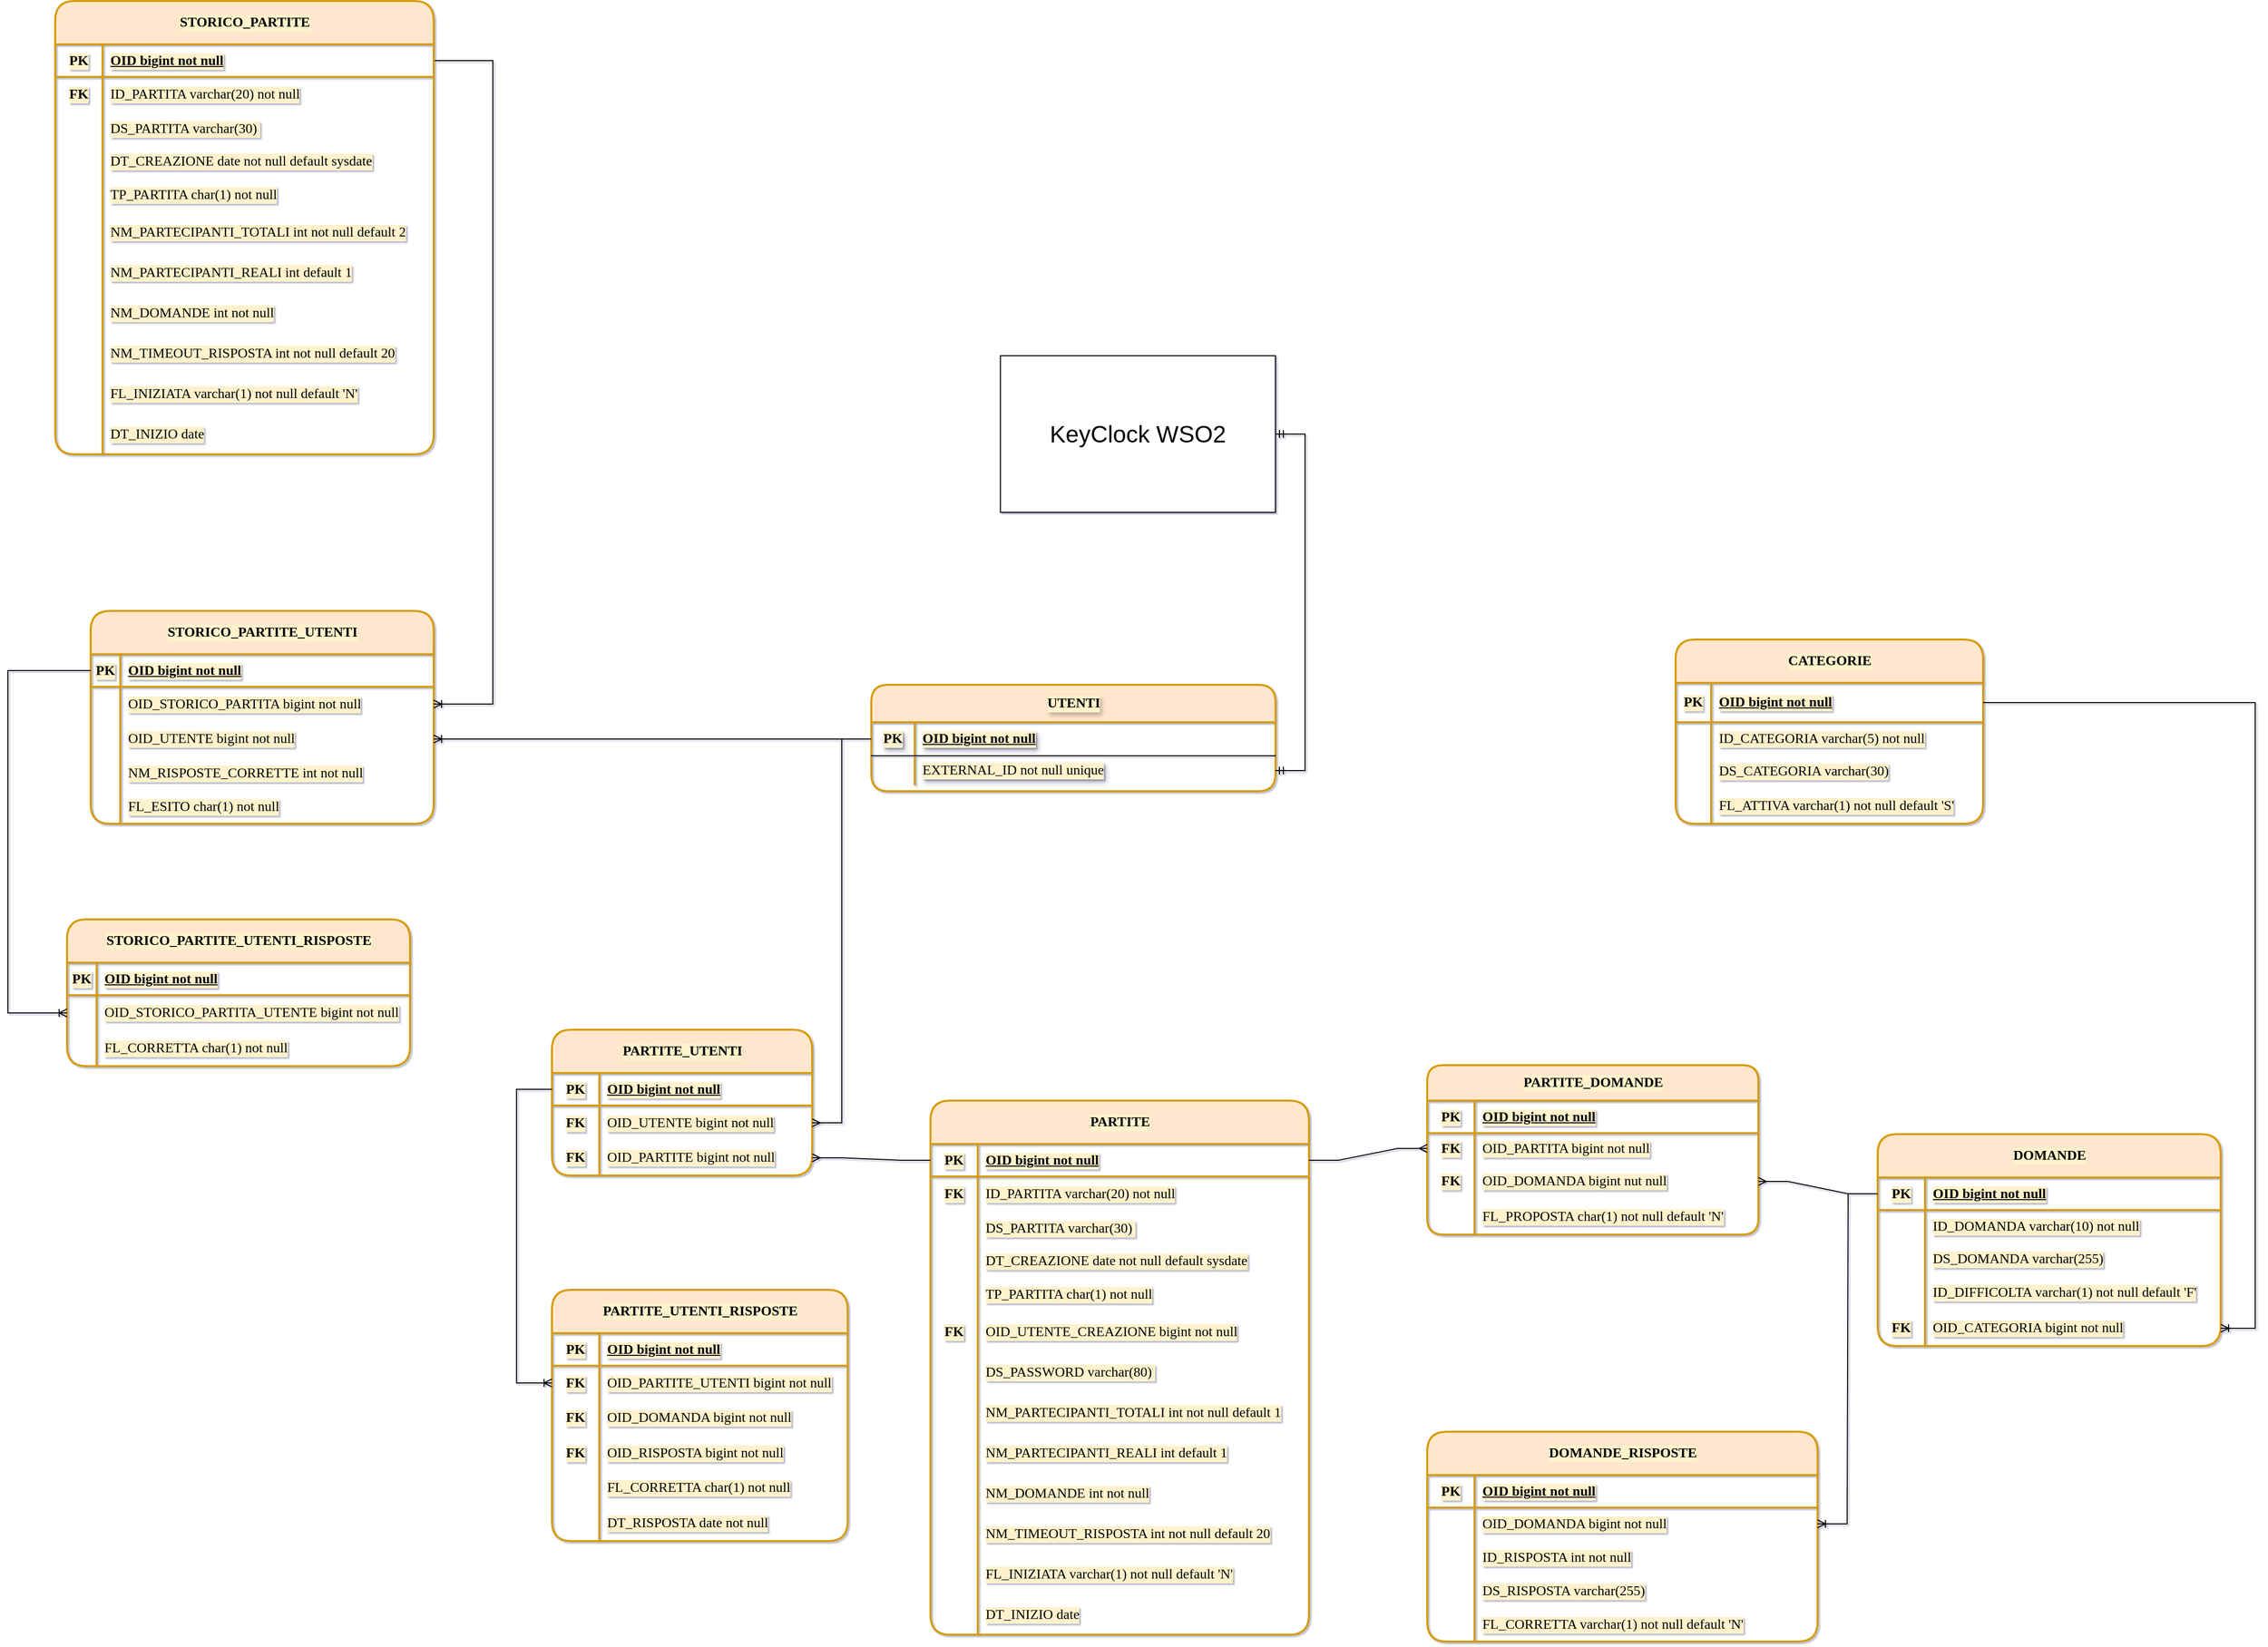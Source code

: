 <mxfile version="26.0.16">
  <diagram name="Page-1" id="efa7a0a1-bf9b-a30e-e6df-94a7791c09e9">
    <mxGraphModel dx="2189" dy="1377" grid="1" gridSize="12" guides="1" tooltips="1" connect="1" arrows="1" fold="1" page="0" pageScale="1" pageWidth="1600" pageHeight="900" background="none" math="0" shadow="1">
      <root>
        <mxCell id="0" />
        <mxCell id="1" parent="0" />
        <mxCell id="qOrY5MYCo33ZCtALiVbq-77" value="PARTITE" style="shape=table;startSize=44;container=1;collapsible=1;childLayout=tableLayout;fixedRows=1;rowLines=0;fontStyle=1;align=center;resizeLast=1;html=1;rounded=1;fillStyle=auto;strokeColor=#d79b00;strokeWidth=2;verticalAlign=middle;swimlaneFillColor=none;fontFamily=Tahoma;fontSize=14;fontColor=default;labelBackgroundColor=#FFF2CC;autosize=1;fillColor=#ffe6cc;" parent="1" vertex="1">
          <mxGeometry x="-24" y="516" width="384" height="542" as="geometry" />
        </mxCell>
        <mxCell id="qOrY5MYCo33ZCtALiVbq-78" value="" style="shape=tableRow;horizontal=0;startSize=0;swimlaneHead=0;swimlaneBody=0;fillColor=none;collapsible=0;dropTarget=0;points=[[0,0.5],[1,0.5]];portConstraint=eastwest;top=0;left=0;right=0;bottom=1;rounded=1;fillStyle=auto;strokeColor=#d79b00;strokeWidth=2;align=center;verticalAlign=middle;swimlaneFillColor=none;fontFamily=Tahoma;fontSize=14;fontColor=default;fontStyle=1;labelBackgroundColor=#FFF2CC;autosize=1;" parent="qOrY5MYCo33ZCtALiVbq-77" vertex="1">
          <mxGeometry y="44" width="384" height="33" as="geometry" />
        </mxCell>
        <mxCell id="qOrY5MYCo33ZCtALiVbq-79" value="PK" style="shape=partialRectangle;connectable=0;fillColor=none;top=0;left=0;bottom=0;right=0;fontStyle=1;overflow=hidden;whiteSpace=wrap;html=1;rounded=1;fillStyle=auto;strokeColor=#d79b00;strokeWidth=2;align=center;verticalAlign=middle;swimlaneFillColor=none;fontFamily=Tahoma;fontSize=14;fontColor=default;labelBackgroundColor=#FFF2CC;autosize=1;" parent="qOrY5MYCo33ZCtALiVbq-78" vertex="1">
          <mxGeometry width="48" height="33" as="geometry">
            <mxRectangle width="48" height="33" as="alternateBounds" />
          </mxGeometry>
        </mxCell>
        <mxCell id="qOrY5MYCo33ZCtALiVbq-80" value="OID bigint not null" style="shape=partialRectangle;connectable=0;fillColor=none;top=0;left=0;bottom=0;right=0;align=left;spacingLeft=6;fontStyle=5;overflow=hidden;whiteSpace=wrap;html=1;rounded=1;fillStyle=auto;strokeColor=#d79b00;strokeWidth=2;verticalAlign=middle;swimlaneFillColor=none;fontFamily=Tahoma;fontSize=14;fontColor=default;labelBackgroundColor=#FFF2CC;autosize=1;" parent="qOrY5MYCo33ZCtALiVbq-78" vertex="1">
          <mxGeometry x="48" width="336" height="33" as="geometry">
            <mxRectangle width="336" height="33" as="alternateBounds" />
          </mxGeometry>
        </mxCell>
        <mxCell id="qOrY5MYCo33ZCtALiVbq-81" value="" style="shape=tableRow;horizontal=0;startSize=0;swimlaneHead=0;swimlaneBody=0;fillColor=none;collapsible=0;dropTarget=0;points=[[0,0.5],[1,0.5]];portConstraint=eastwest;top=0;left=0;right=0;bottom=0;rounded=1;fillStyle=auto;strokeColor=#d79b00;strokeWidth=2;align=center;verticalAlign=middle;swimlaneFillColor=none;fontFamily=Tahoma;fontSize=14;fontColor=default;fontStyle=1;labelBackgroundColor=#FFF2CC;autosize=1;" parent="qOrY5MYCo33ZCtALiVbq-77" vertex="1">
          <mxGeometry y="77" width="384" height="36" as="geometry" />
        </mxCell>
        <mxCell id="qOrY5MYCo33ZCtALiVbq-82" value="FK" style="shape=partialRectangle;connectable=0;fillColor=none;top=0;left=0;bottom=0;right=0;editable=1;overflow=hidden;whiteSpace=wrap;html=1;rounded=1;fillStyle=auto;strokeColor=#d79b00;strokeWidth=2;align=center;verticalAlign=middle;swimlaneFillColor=none;fontFamily=Tahoma;fontSize=14;fontColor=default;fontStyle=1;labelBackgroundColor=#FFF2CC;autosize=1;" parent="qOrY5MYCo33ZCtALiVbq-81" vertex="1">
          <mxGeometry width="48" height="36" as="geometry">
            <mxRectangle width="48" height="36" as="alternateBounds" />
          </mxGeometry>
        </mxCell>
        <mxCell id="qOrY5MYCo33ZCtALiVbq-83" value="&lt;span style=&quot;font-weight: normal;&quot;&gt;ID_PARTITA varchar(20) not null&lt;/span&gt;" style="shape=partialRectangle;connectable=0;fillColor=none;top=0;left=0;bottom=0;right=0;align=left;spacingLeft=6;overflow=hidden;whiteSpace=wrap;html=1;rounded=1;fillStyle=auto;strokeColor=#d79b00;strokeWidth=2;verticalAlign=middle;swimlaneFillColor=none;fontFamily=Tahoma;fontSize=14;fontColor=default;fontStyle=1;labelBackgroundColor=#FFF2CC;autosize=1;" parent="qOrY5MYCo33ZCtALiVbq-81" vertex="1">
          <mxGeometry x="48" width="336" height="36" as="geometry">
            <mxRectangle width="336" height="36" as="alternateBounds" />
          </mxGeometry>
        </mxCell>
        <mxCell id="qOrY5MYCo33ZCtALiVbq-84" value="" style="shape=tableRow;horizontal=0;startSize=0;swimlaneHead=0;swimlaneBody=0;fillColor=none;collapsible=0;dropTarget=0;points=[[0,0.5],[1,0.5]];portConstraint=eastwest;top=0;left=0;right=0;bottom=0;rounded=1;fillStyle=auto;strokeColor=#d79b00;strokeWidth=2;align=center;verticalAlign=middle;swimlaneFillColor=none;fontFamily=Tahoma;fontSize=14;fontColor=default;fontStyle=1;labelBackgroundColor=#FFF2CC;autosize=1;" parent="qOrY5MYCo33ZCtALiVbq-77" vertex="1">
          <mxGeometry y="113" width="384" height="33" as="geometry" />
        </mxCell>
        <mxCell id="qOrY5MYCo33ZCtALiVbq-85" value="" style="shape=partialRectangle;connectable=0;fillColor=none;top=0;left=0;bottom=0;right=0;editable=1;overflow=hidden;whiteSpace=wrap;html=1;rounded=1;fillStyle=auto;strokeColor=#d79b00;strokeWidth=2;align=center;verticalAlign=middle;swimlaneFillColor=none;fontFamily=Tahoma;fontSize=14;fontColor=default;fontStyle=1;labelBackgroundColor=#FFF2CC;autosize=1;" parent="qOrY5MYCo33ZCtALiVbq-84" vertex="1">
          <mxGeometry width="48" height="33" as="geometry">
            <mxRectangle width="48" height="33" as="alternateBounds" />
          </mxGeometry>
        </mxCell>
        <mxCell id="qOrY5MYCo33ZCtALiVbq-86" value="&lt;span style=&quot;font-weight: normal;&quot;&gt;DS_PARTITA varchar(30)&amp;nbsp;&lt;/span&gt;" style="shape=partialRectangle;connectable=0;fillColor=none;top=0;left=0;bottom=0;right=0;align=left;spacingLeft=6;overflow=hidden;whiteSpace=wrap;html=1;rounded=1;fillStyle=auto;strokeColor=#d79b00;strokeWidth=2;verticalAlign=middle;swimlaneFillColor=none;fontFamily=Tahoma;fontSize=14;fontColor=default;fontStyle=1;labelBackgroundColor=#FFF2CC;autosize=1;" parent="qOrY5MYCo33ZCtALiVbq-84" vertex="1">
          <mxGeometry x="48" width="336" height="33" as="geometry">
            <mxRectangle width="336" height="33" as="alternateBounds" />
          </mxGeometry>
        </mxCell>
        <mxCell id="qOrY5MYCo33ZCtALiVbq-87" value="" style="shape=tableRow;horizontal=0;startSize=0;swimlaneHead=0;swimlaneBody=0;fillColor=none;collapsible=0;dropTarget=0;points=[[0,0.5],[1,0.5]];portConstraint=eastwest;top=0;left=0;right=0;bottom=0;rounded=1;fillStyle=auto;strokeColor=#d79b00;strokeWidth=2;align=center;verticalAlign=middle;swimlaneFillColor=none;fontFamily=Tahoma;fontSize=14;fontColor=default;fontStyle=1;labelBackgroundColor=#FFF2CC;autosize=1;" parent="qOrY5MYCo33ZCtALiVbq-77" vertex="1">
          <mxGeometry y="146" width="384" height="33" as="geometry" />
        </mxCell>
        <mxCell id="qOrY5MYCo33ZCtALiVbq-88" value="" style="shape=partialRectangle;connectable=0;fillColor=none;top=0;left=0;bottom=0;right=0;editable=1;overflow=hidden;whiteSpace=wrap;html=1;rounded=1;fillStyle=auto;strokeColor=#d79b00;strokeWidth=2;align=center;verticalAlign=middle;swimlaneFillColor=none;fontFamily=Tahoma;fontSize=14;fontColor=default;fontStyle=1;labelBackgroundColor=#FFF2CC;autosize=1;" parent="qOrY5MYCo33ZCtALiVbq-87" vertex="1">
          <mxGeometry width="48" height="33" as="geometry">
            <mxRectangle width="48" height="33" as="alternateBounds" />
          </mxGeometry>
        </mxCell>
        <mxCell id="qOrY5MYCo33ZCtALiVbq-89" value="&lt;span style=&quot;font-weight: normal;&quot;&gt;DT_CREAZIONE date not null default sysdate&lt;/span&gt;" style="shape=partialRectangle;connectable=0;fillColor=none;top=0;left=0;bottom=0;right=0;align=left;spacingLeft=6;overflow=hidden;whiteSpace=wrap;html=1;rounded=1;fillStyle=auto;strokeColor=#d79b00;strokeWidth=2;verticalAlign=middle;swimlaneFillColor=none;fontFamily=Tahoma;fontSize=14;fontColor=default;fontStyle=1;labelBackgroundColor=#FFF2CC;autosize=1;" parent="qOrY5MYCo33ZCtALiVbq-87" vertex="1">
          <mxGeometry x="48" width="336" height="33" as="geometry">
            <mxRectangle width="336" height="33" as="alternateBounds" />
          </mxGeometry>
        </mxCell>
        <mxCell id="02ITlk-bv1gkPpf5R0bE-8" style="shape=tableRow;horizontal=0;startSize=0;swimlaneHead=0;swimlaneBody=0;fillColor=none;collapsible=0;dropTarget=0;points=[[0,0.5],[1,0.5]];portConstraint=eastwest;top=0;left=0;right=0;bottom=0;rounded=1;fillStyle=auto;strokeColor=#d79b00;strokeWidth=2;align=center;verticalAlign=middle;swimlaneFillColor=none;fontFamily=Tahoma;fontSize=14;fontColor=default;fontStyle=1;labelBackgroundColor=#FFF2CC;autosize=1;" parent="qOrY5MYCo33ZCtALiVbq-77" vertex="1">
          <mxGeometry y="179" width="384" height="35" as="geometry" />
        </mxCell>
        <mxCell id="02ITlk-bv1gkPpf5R0bE-9" style="shape=partialRectangle;connectable=0;fillColor=none;top=0;left=0;bottom=0;right=0;editable=1;overflow=hidden;whiteSpace=wrap;html=1;rounded=1;fillStyle=auto;strokeColor=#d79b00;strokeWidth=2;align=center;verticalAlign=middle;swimlaneFillColor=none;fontFamily=Tahoma;fontSize=14;fontColor=default;fontStyle=1;labelBackgroundColor=#FFF2CC;autosize=1;" parent="02ITlk-bv1gkPpf5R0bE-8" vertex="1">
          <mxGeometry width="48" height="35" as="geometry">
            <mxRectangle width="48" height="35" as="alternateBounds" />
          </mxGeometry>
        </mxCell>
        <mxCell id="02ITlk-bv1gkPpf5R0bE-10" value="&lt;span style=&quot;font-weight: normal;&quot;&gt;TP_PARTITA char(1) not null&lt;/span&gt;" style="shape=partialRectangle;connectable=0;fillColor=none;top=0;left=0;bottom=0;right=0;align=left;spacingLeft=6;overflow=hidden;whiteSpace=wrap;html=1;rounded=1;fillStyle=auto;strokeColor=#d79b00;strokeWidth=2;verticalAlign=middle;swimlaneFillColor=none;fontFamily=Tahoma;fontSize=14;fontColor=default;fontStyle=1;labelBackgroundColor=#FFF2CC;autosize=1;" parent="02ITlk-bv1gkPpf5R0bE-8" vertex="1">
          <mxGeometry x="48" width="336" height="35" as="geometry">
            <mxRectangle width="336" height="35" as="alternateBounds" />
          </mxGeometry>
        </mxCell>
        <mxCell id="qOrY5MYCo33ZCtALiVbq-90" style="shape=tableRow;horizontal=0;startSize=0;swimlaneHead=0;swimlaneBody=0;fillColor=none;collapsible=0;dropTarget=0;points=[[0,0.5],[1,0.5]];portConstraint=eastwest;top=0;left=0;right=0;bottom=0;rounded=1;fillStyle=auto;strokeColor=#d79b00;strokeWidth=2;align=center;verticalAlign=middle;swimlaneFillColor=none;fontFamily=Tahoma;fontSize=14;fontColor=default;fontStyle=1;labelBackgroundColor=#FFF2CC;autosize=1;" parent="qOrY5MYCo33ZCtALiVbq-77" vertex="1">
          <mxGeometry y="214" width="384" height="41" as="geometry" />
        </mxCell>
        <mxCell id="qOrY5MYCo33ZCtALiVbq-91" value="FK" style="shape=partialRectangle;connectable=0;fillColor=none;top=0;left=0;bottom=0;right=0;editable=1;overflow=hidden;whiteSpace=wrap;html=1;rounded=1;fillStyle=auto;strokeColor=#d79b00;strokeWidth=2;align=center;verticalAlign=middle;swimlaneFillColor=none;fontFamily=Tahoma;fontSize=14;fontColor=default;fontStyle=1;labelBackgroundColor=#FFF2CC;autosize=1;" parent="qOrY5MYCo33ZCtALiVbq-90" vertex="1">
          <mxGeometry width="48" height="41" as="geometry">
            <mxRectangle width="48" height="41" as="alternateBounds" />
          </mxGeometry>
        </mxCell>
        <mxCell id="qOrY5MYCo33ZCtALiVbq-92" value="OID_UTENTE_CREAZIONE bigint not null" style="shape=partialRectangle;connectable=0;fillColor=none;top=0;left=0;bottom=0;right=0;align=left;spacingLeft=6;overflow=hidden;whiteSpace=wrap;html=1;rounded=1;fillStyle=auto;strokeColor=#d79b00;strokeWidth=2;verticalAlign=middle;swimlaneFillColor=none;fontFamily=Tahoma;fontSize=14;fontColor=default;fontStyle=0;labelBackgroundColor=#FFF2CC;autosize=1;" parent="qOrY5MYCo33ZCtALiVbq-90" vertex="1">
          <mxGeometry x="48" width="336" height="41" as="geometry">
            <mxRectangle width="336" height="41" as="alternateBounds" />
          </mxGeometry>
        </mxCell>
        <mxCell id="qOrY5MYCo33ZCtALiVbq-105" style="shape=tableRow;horizontal=0;startSize=0;swimlaneHead=0;swimlaneBody=0;fillColor=none;collapsible=0;dropTarget=0;points=[[0,0.5],[1,0.5]];portConstraint=eastwest;top=0;left=0;right=0;bottom=0;rounded=1;fillStyle=auto;strokeColor=#d79b00;strokeWidth=2;align=center;verticalAlign=middle;swimlaneFillColor=none;fontFamily=Tahoma;fontSize=14;fontColor=default;fontStyle=1;labelBackgroundColor=#FFF2CC;autosize=1;" parent="qOrY5MYCo33ZCtALiVbq-77" vertex="1">
          <mxGeometry y="255" width="384" height="41" as="geometry" />
        </mxCell>
        <mxCell id="qOrY5MYCo33ZCtALiVbq-106" style="shape=partialRectangle;connectable=0;fillColor=none;top=0;left=0;bottom=0;right=0;editable=1;overflow=hidden;whiteSpace=wrap;html=1;rounded=1;fillStyle=auto;strokeColor=#d79b00;strokeWidth=2;align=center;verticalAlign=middle;swimlaneFillColor=none;fontFamily=Tahoma;fontSize=14;fontColor=default;fontStyle=1;labelBackgroundColor=#FFF2CC;autosize=1;" parent="qOrY5MYCo33ZCtALiVbq-105" vertex="1">
          <mxGeometry width="48" height="41" as="geometry">
            <mxRectangle width="48" height="41" as="alternateBounds" />
          </mxGeometry>
        </mxCell>
        <mxCell id="qOrY5MYCo33ZCtALiVbq-107" value="DS_PASSWORD varchar(80)&amp;nbsp;" style="shape=partialRectangle;connectable=0;fillColor=none;top=0;left=0;bottom=0;right=0;align=left;spacingLeft=6;overflow=hidden;whiteSpace=wrap;html=1;rounded=1;fillStyle=auto;strokeColor=#d79b00;strokeWidth=2;verticalAlign=middle;swimlaneFillColor=none;fontFamily=Tahoma;fontSize=14;fontColor=default;fontStyle=0;labelBackgroundColor=#FFF2CC;autosize=1;" parent="qOrY5MYCo33ZCtALiVbq-105" vertex="1">
          <mxGeometry x="48" width="336" height="41" as="geometry">
            <mxRectangle width="336" height="41" as="alternateBounds" />
          </mxGeometry>
        </mxCell>
        <mxCell id="qOrY5MYCo33ZCtALiVbq-120" style="shape=tableRow;horizontal=0;startSize=0;swimlaneHead=0;swimlaneBody=0;fillColor=none;collapsible=0;dropTarget=0;points=[[0,0.5],[1,0.5]];portConstraint=eastwest;top=0;left=0;right=0;bottom=0;rounded=1;fillStyle=auto;strokeColor=#d79b00;strokeWidth=2;align=center;verticalAlign=middle;swimlaneFillColor=none;fontFamily=Tahoma;fontSize=14;fontColor=default;fontStyle=1;labelBackgroundColor=#FFF2CC;autosize=1;" parent="qOrY5MYCo33ZCtALiVbq-77" vertex="1">
          <mxGeometry y="296" width="384" height="41" as="geometry" />
        </mxCell>
        <mxCell id="qOrY5MYCo33ZCtALiVbq-121" style="shape=partialRectangle;connectable=0;fillColor=none;top=0;left=0;bottom=0;right=0;editable=1;overflow=hidden;whiteSpace=wrap;html=1;rounded=1;fillStyle=auto;strokeColor=#d79b00;strokeWidth=2;align=center;verticalAlign=middle;swimlaneFillColor=none;fontFamily=Tahoma;fontSize=14;fontColor=default;fontStyle=1;labelBackgroundColor=#FFF2CC;autosize=1;" parent="qOrY5MYCo33ZCtALiVbq-120" vertex="1">
          <mxGeometry width="48" height="41" as="geometry">
            <mxRectangle width="48" height="41" as="alternateBounds" />
          </mxGeometry>
        </mxCell>
        <mxCell id="qOrY5MYCo33ZCtALiVbq-122" value="NM_PARTECIPANTI_TOTALI int not null default 1" style="shape=partialRectangle;connectable=0;fillColor=none;top=0;left=0;bottom=0;right=0;align=left;spacingLeft=6;overflow=hidden;whiteSpace=wrap;html=1;rounded=1;fillStyle=auto;strokeColor=#d79b00;strokeWidth=2;verticalAlign=middle;swimlaneFillColor=none;fontFamily=Tahoma;fontSize=14;fontColor=default;fontStyle=0;labelBackgroundColor=#FFF2CC;autosize=1;" parent="qOrY5MYCo33ZCtALiVbq-120" vertex="1">
          <mxGeometry x="48" width="336" height="41" as="geometry">
            <mxRectangle width="336" height="41" as="alternateBounds" />
          </mxGeometry>
        </mxCell>
        <mxCell id="qOrY5MYCo33ZCtALiVbq-117" style="shape=tableRow;horizontal=0;startSize=0;swimlaneHead=0;swimlaneBody=0;fillColor=none;collapsible=0;dropTarget=0;points=[[0,0.5],[1,0.5]];portConstraint=eastwest;top=0;left=0;right=0;bottom=0;rounded=1;fillStyle=auto;strokeColor=#d79b00;strokeWidth=2;align=center;verticalAlign=middle;swimlaneFillColor=none;fontFamily=Tahoma;fontSize=14;fontColor=default;fontStyle=1;labelBackgroundColor=#FFF2CC;autosize=1;" parent="qOrY5MYCo33ZCtALiVbq-77" vertex="1">
          <mxGeometry y="337" width="384" height="41" as="geometry" />
        </mxCell>
        <mxCell id="qOrY5MYCo33ZCtALiVbq-118" style="shape=partialRectangle;connectable=0;fillColor=none;top=0;left=0;bottom=0;right=0;editable=1;overflow=hidden;whiteSpace=wrap;html=1;rounded=1;fillStyle=auto;strokeColor=#d79b00;strokeWidth=2;align=center;verticalAlign=middle;swimlaneFillColor=none;fontFamily=Tahoma;fontSize=14;fontColor=default;fontStyle=1;labelBackgroundColor=#FFF2CC;autosize=1;" parent="qOrY5MYCo33ZCtALiVbq-117" vertex="1">
          <mxGeometry width="48" height="41" as="geometry">
            <mxRectangle width="48" height="41" as="alternateBounds" />
          </mxGeometry>
        </mxCell>
        <mxCell id="qOrY5MYCo33ZCtALiVbq-119" value="NM_PARTECIPANTI_REALI int default 1" style="shape=partialRectangle;connectable=0;fillColor=none;top=0;left=0;bottom=0;right=0;align=left;spacingLeft=6;overflow=hidden;whiteSpace=wrap;html=1;rounded=1;fillStyle=auto;strokeColor=#d79b00;strokeWidth=2;verticalAlign=middle;swimlaneFillColor=none;fontFamily=Tahoma;fontSize=14;fontColor=default;fontStyle=0;labelBackgroundColor=#FFF2CC;autosize=1;" parent="qOrY5MYCo33ZCtALiVbq-117" vertex="1">
          <mxGeometry x="48" width="336" height="41" as="geometry">
            <mxRectangle width="336" height="41" as="alternateBounds" />
          </mxGeometry>
        </mxCell>
        <mxCell id="qOrY5MYCo33ZCtALiVbq-114" style="shape=tableRow;horizontal=0;startSize=0;swimlaneHead=0;swimlaneBody=0;fillColor=none;collapsible=0;dropTarget=0;points=[[0,0.5],[1,0.5]];portConstraint=eastwest;top=0;left=0;right=0;bottom=0;rounded=1;fillStyle=auto;strokeColor=#d79b00;strokeWidth=2;align=center;verticalAlign=middle;swimlaneFillColor=none;fontFamily=Tahoma;fontSize=14;fontColor=default;fontStyle=1;labelBackgroundColor=#FFF2CC;autosize=1;" parent="qOrY5MYCo33ZCtALiVbq-77" vertex="1">
          <mxGeometry y="378" width="384" height="41" as="geometry" />
        </mxCell>
        <mxCell id="qOrY5MYCo33ZCtALiVbq-115" style="shape=partialRectangle;connectable=0;fillColor=none;top=0;left=0;bottom=0;right=0;editable=1;overflow=hidden;whiteSpace=wrap;html=1;rounded=1;fillStyle=auto;strokeColor=#d79b00;strokeWidth=2;align=center;verticalAlign=middle;swimlaneFillColor=none;fontFamily=Tahoma;fontSize=14;fontColor=default;fontStyle=1;labelBackgroundColor=#FFF2CC;autosize=1;" parent="qOrY5MYCo33ZCtALiVbq-114" vertex="1">
          <mxGeometry width="48" height="41" as="geometry">
            <mxRectangle width="48" height="41" as="alternateBounds" />
          </mxGeometry>
        </mxCell>
        <mxCell id="qOrY5MYCo33ZCtALiVbq-116" value="NM_DOMANDE int not null" style="shape=partialRectangle;connectable=0;fillColor=none;top=0;left=0;bottom=0;right=0;align=left;spacingLeft=6;overflow=hidden;whiteSpace=wrap;html=1;rounded=1;fillStyle=auto;strokeColor=#d79b00;strokeWidth=2;verticalAlign=middle;swimlaneFillColor=none;fontFamily=Tahoma;fontSize=14;fontColor=default;fontStyle=0;labelBackgroundColor=#FFF2CC;autosize=1;" parent="qOrY5MYCo33ZCtALiVbq-114" vertex="1">
          <mxGeometry x="48" width="336" height="41" as="geometry">
            <mxRectangle width="336" height="41" as="alternateBounds" />
          </mxGeometry>
        </mxCell>
        <mxCell id="TVsmqj7EBqzm4wI7fiK9-1" style="shape=tableRow;horizontal=0;startSize=0;swimlaneHead=0;swimlaneBody=0;fillColor=none;collapsible=0;dropTarget=0;points=[[0,0.5],[1,0.5]];portConstraint=eastwest;top=0;left=0;right=0;bottom=0;rounded=1;fillStyle=auto;strokeColor=#d79b00;strokeWidth=2;align=center;verticalAlign=middle;swimlaneFillColor=none;fontFamily=Tahoma;fontSize=14;fontColor=default;fontStyle=1;labelBackgroundColor=#FFF2CC;autosize=1;" parent="qOrY5MYCo33ZCtALiVbq-77" vertex="1">
          <mxGeometry y="419" width="384" height="41" as="geometry" />
        </mxCell>
        <mxCell id="TVsmqj7EBqzm4wI7fiK9-2" style="shape=partialRectangle;connectable=0;fillColor=none;top=0;left=0;bottom=0;right=0;editable=1;overflow=hidden;whiteSpace=wrap;html=1;rounded=1;fillStyle=auto;strokeColor=#d79b00;strokeWidth=2;align=center;verticalAlign=middle;swimlaneFillColor=none;fontFamily=Tahoma;fontSize=14;fontColor=default;fontStyle=1;labelBackgroundColor=#FFF2CC;autosize=1;" parent="TVsmqj7EBqzm4wI7fiK9-1" vertex="1">
          <mxGeometry width="48" height="41" as="geometry">
            <mxRectangle width="48" height="41" as="alternateBounds" />
          </mxGeometry>
        </mxCell>
        <mxCell id="TVsmqj7EBqzm4wI7fiK9-3" value="NM_TIMEOUT_RISPOSTA int not null default 20" style="shape=partialRectangle;connectable=0;fillColor=none;top=0;left=0;bottom=0;right=0;align=left;spacingLeft=6;overflow=hidden;whiteSpace=wrap;html=1;rounded=1;fillStyle=auto;strokeColor=#d79b00;strokeWidth=2;verticalAlign=middle;swimlaneFillColor=none;fontFamily=Tahoma;fontSize=14;fontColor=default;fontStyle=0;labelBackgroundColor=#FFF2CC;autosize=1;" parent="TVsmqj7EBqzm4wI7fiK9-1" vertex="1">
          <mxGeometry x="48" width="336" height="41" as="geometry">
            <mxRectangle width="336" height="41" as="alternateBounds" />
          </mxGeometry>
        </mxCell>
        <mxCell id="TVsmqj7EBqzm4wI7fiK9-4" style="shape=tableRow;horizontal=0;startSize=0;swimlaneHead=0;swimlaneBody=0;fillColor=none;collapsible=0;dropTarget=0;points=[[0,0.5],[1,0.5]];portConstraint=eastwest;top=0;left=0;right=0;bottom=0;rounded=1;fillStyle=auto;strokeColor=#d79b00;strokeWidth=2;align=center;verticalAlign=middle;swimlaneFillColor=none;fontFamily=Tahoma;fontSize=14;fontColor=default;fontStyle=1;labelBackgroundColor=#FFF2CC;autosize=1;" parent="qOrY5MYCo33ZCtALiVbq-77" vertex="1">
          <mxGeometry y="460" width="384" height="41" as="geometry" />
        </mxCell>
        <mxCell id="TVsmqj7EBqzm4wI7fiK9-5" style="shape=partialRectangle;connectable=0;fillColor=none;top=0;left=0;bottom=0;right=0;editable=1;overflow=hidden;whiteSpace=wrap;html=1;rounded=1;fillStyle=auto;strokeColor=#d79b00;strokeWidth=2;align=center;verticalAlign=middle;swimlaneFillColor=none;fontFamily=Tahoma;fontSize=14;fontColor=default;fontStyle=1;labelBackgroundColor=#FFF2CC;autosize=1;" parent="TVsmqj7EBqzm4wI7fiK9-4" vertex="1">
          <mxGeometry width="48" height="41" as="geometry">
            <mxRectangle width="48" height="41" as="alternateBounds" />
          </mxGeometry>
        </mxCell>
        <mxCell id="TVsmqj7EBqzm4wI7fiK9-6" value="FL_INIZIATA varchar(1) not null default &#39;N&#39;" style="shape=partialRectangle;connectable=0;fillColor=none;top=0;left=0;bottom=0;right=0;align=left;spacingLeft=6;overflow=hidden;whiteSpace=wrap;html=1;rounded=1;fillStyle=auto;strokeColor=#d79b00;strokeWidth=2;verticalAlign=middle;swimlaneFillColor=none;fontFamily=Tahoma;fontSize=14;fontColor=default;fontStyle=0;labelBackgroundColor=#FFF2CC;autosize=1;" parent="TVsmqj7EBqzm4wI7fiK9-4" vertex="1">
          <mxGeometry x="48" width="336" height="41" as="geometry">
            <mxRectangle width="336" height="41" as="alternateBounds" />
          </mxGeometry>
        </mxCell>
        <mxCell id="TVsmqj7EBqzm4wI7fiK9-10" style="shape=tableRow;horizontal=0;startSize=0;swimlaneHead=0;swimlaneBody=0;fillColor=none;collapsible=0;dropTarget=0;points=[[0,0.5],[1,0.5]];portConstraint=eastwest;top=0;left=0;right=0;bottom=0;rounded=1;fillStyle=auto;strokeColor=#d79b00;strokeWidth=2;align=center;verticalAlign=middle;swimlaneFillColor=none;fontFamily=Tahoma;fontSize=14;fontColor=default;fontStyle=1;labelBackgroundColor=#FFF2CC;autosize=1;" parent="qOrY5MYCo33ZCtALiVbq-77" vertex="1">
          <mxGeometry y="501" width="384" height="41" as="geometry" />
        </mxCell>
        <mxCell id="TVsmqj7EBqzm4wI7fiK9-11" style="shape=partialRectangle;connectable=0;fillColor=none;top=0;left=0;bottom=0;right=0;editable=1;overflow=hidden;whiteSpace=wrap;html=1;rounded=1;fillStyle=auto;strokeColor=#d79b00;strokeWidth=2;align=center;verticalAlign=middle;swimlaneFillColor=none;fontFamily=Tahoma;fontSize=14;fontColor=default;fontStyle=1;labelBackgroundColor=#FFF2CC;autosize=1;" parent="TVsmqj7EBqzm4wI7fiK9-10" vertex="1">
          <mxGeometry width="48" height="41" as="geometry">
            <mxRectangle width="48" height="41" as="alternateBounds" />
          </mxGeometry>
        </mxCell>
        <mxCell id="TVsmqj7EBqzm4wI7fiK9-12" value="DT_INIZIO date" style="shape=partialRectangle;connectable=0;fillColor=none;top=0;left=0;bottom=0;right=0;align=left;spacingLeft=6;overflow=hidden;whiteSpace=wrap;html=1;rounded=1;fillStyle=auto;strokeColor=#d79b00;strokeWidth=2;verticalAlign=middle;swimlaneFillColor=none;fontFamily=Tahoma;fontSize=14;fontColor=default;fontStyle=0;labelBackgroundColor=#FFF2CC;autosize=1;" parent="TVsmqj7EBqzm4wI7fiK9-10" vertex="1">
          <mxGeometry x="48" width="336" height="41" as="geometry">
            <mxRectangle width="336" height="41" as="alternateBounds" />
          </mxGeometry>
        </mxCell>
        <mxCell id="qOrY5MYCo33ZCtALiVbq-123" value="PARTITE_UTENTI" style="shape=table;startSize=44;container=1;collapsible=1;childLayout=tableLayout;fixedRows=1;rowLines=0;fontStyle=1;align=center;resizeLast=1;html=1;rounded=1;fillStyle=auto;strokeColor=#d79b00;strokeWidth=2;verticalAlign=middle;swimlaneFillColor=none;fontFamily=Tahoma;fontSize=14;fontColor=default;labelBackgroundColor=#FFF2CC;autosize=1;fillColor=#ffe6cc;" parent="1" vertex="1">
          <mxGeometry x="-408" y="444" width="264" height="148" as="geometry" />
        </mxCell>
        <mxCell id="qOrY5MYCo33ZCtALiVbq-124" value="" style="shape=tableRow;horizontal=0;startSize=0;swimlaneHead=0;swimlaneBody=0;fillColor=none;collapsible=0;dropTarget=0;points=[[0,0.5],[1,0.5]];portConstraint=eastwest;top=0;left=0;right=0;bottom=1;rounded=1;fillStyle=auto;strokeColor=#d79b00;strokeWidth=2;align=center;verticalAlign=middle;swimlaneFillColor=none;fontFamily=Tahoma;fontSize=14;fontColor=default;fontStyle=1;labelBackgroundColor=#FFF2CC;autosize=1;" parent="qOrY5MYCo33ZCtALiVbq-123" vertex="1">
          <mxGeometry y="44" width="264" height="33" as="geometry" />
        </mxCell>
        <mxCell id="qOrY5MYCo33ZCtALiVbq-125" value="PK" style="shape=partialRectangle;connectable=0;fillColor=none;top=0;left=0;bottom=0;right=0;fontStyle=1;overflow=hidden;whiteSpace=wrap;html=1;rounded=1;fillStyle=auto;strokeColor=#d79b00;strokeWidth=2;align=center;verticalAlign=middle;swimlaneFillColor=none;fontFamily=Tahoma;fontSize=14;fontColor=default;labelBackgroundColor=#FFF2CC;autosize=1;" parent="qOrY5MYCo33ZCtALiVbq-124" vertex="1">
          <mxGeometry width="48" height="33" as="geometry">
            <mxRectangle width="48" height="33" as="alternateBounds" />
          </mxGeometry>
        </mxCell>
        <mxCell id="qOrY5MYCo33ZCtALiVbq-126" value="OID bigint not null" style="shape=partialRectangle;connectable=0;fillColor=none;top=0;left=0;bottom=0;right=0;align=left;spacingLeft=6;fontStyle=5;overflow=hidden;whiteSpace=wrap;html=1;rounded=1;fillStyle=auto;strokeColor=#d79b00;strokeWidth=2;verticalAlign=middle;swimlaneFillColor=none;fontFamily=Tahoma;fontSize=14;fontColor=default;labelBackgroundColor=#FFF2CC;autosize=1;" parent="qOrY5MYCo33ZCtALiVbq-124" vertex="1">
          <mxGeometry x="48" width="216" height="33" as="geometry">
            <mxRectangle width="216" height="33" as="alternateBounds" />
          </mxGeometry>
        </mxCell>
        <mxCell id="qOrY5MYCo33ZCtALiVbq-127" value="" style="shape=tableRow;horizontal=0;startSize=0;swimlaneHead=0;swimlaneBody=0;fillColor=none;collapsible=0;dropTarget=0;points=[[0,0.5],[1,0.5]];portConstraint=eastwest;top=0;left=0;right=0;bottom=0;rounded=1;fillStyle=auto;strokeColor=#d79b00;strokeWidth=2;align=center;verticalAlign=middle;swimlaneFillColor=none;fontFamily=Tahoma;fontSize=14;fontColor=default;fontStyle=1;labelBackgroundColor=#FFF2CC;autosize=1;" parent="qOrY5MYCo33ZCtALiVbq-123" vertex="1">
          <mxGeometry y="77" width="264" height="35" as="geometry" />
        </mxCell>
        <mxCell id="qOrY5MYCo33ZCtALiVbq-128" value="FK" style="shape=partialRectangle;connectable=0;fillColor=none;top=0;left=0;bottom=0;right=0;editable=1;overflow=hidden;whiteSpace=wrap;html=1;rounded=1;fillStyle=auto;strokeColor=#d79b00;strokeWidth=2;align=center;verticalAlign=middle;swimlaneFillColor=none;fontFamily=Tahoma;fontSize=14;fontColor=default;fontStyle=1;labelBackgroundColor=#FFF2CC;autosize=1;" parent="qOrY5MYCo33ZCtALiVbq-127" vertex="1">
          <mxGeometry width="48" height="35" as="geometry">
            <mxRectangle width="48" height="35" as="alternateBounds" />
          </mxGeometry>
        </mxCell>
        <mxCell id="qOrY5MYCo33ZCtALiVbq-129" value="&lt;span style=&quot;font-weight: normal;&quot;&gt;OID_UTENTE bigint not null&lt;/span&gt;" style="shape=partialRectangle;connectable=0;fillColor=none;top=0;left=0;bottom=0;right=0;align=left;spacingLeft=6;overflow=hidden;whiteSpace=wrap;html=1;rounded=1;fillStyle=auto;strokeColor=#d79b00;strokeWidth=2;verticalAlign=middle;swimlaneFillColor=none;fontFamily=Tahoma;fontSize=14;fontColor=default;fontStyle=1;labelBackgroundColor=#FFF2CC;autosize=1;" parent="qOrY5MYCo33ZCtALiVbq-127" vertex="1">
          <mxGeometry x="48" width="216" height="35" as="geometry">
            <mxRectangle width="216" height="35" as="alternateBounds" />
          </mxGeometry>
        </mxCell>
        <mxCell id="qOrY5MYCo33ZCtALiVbq-130" value="" style="shape=tableRow;horizontal=0;startSize=0;swimlaneHead=0;swimlaneBody=0;fillColor=none;collapsible=0;dropTarget=0;points=[[0,0.5],[1,0.5]];portConstraint=eastwest;top=0;left=0;right=0;bottom=0;rounded=1;fillStyle=auto;strokeColor=#d79b00;strokeWidth=2;align=center;verticalAlign=middle;swimlaneFillColor=none;fontFamily=Tahoma;fontSize=14;fontColor=default;fontStyle=1;labelBackgroundColor=#FFF2CC;autosize=1;" parent="qOrY5MYCo33ZCtALiVbq-123" vertex="1">
          <mxGeometry y="112" width="264" height="36" as="geometry" />
        </mxCell>
        <mxCell id="qOrY5MYCo33ZCtALiVbq-131" value="FK" style="shape=partialRectangle;connectable=0;fillColor=none;top=0;left=0;bottom=0;right=0;editable=1;overflow=hidden;whiteSpace=wrap;html=1;rounded=1;fillStyle=auto;strokeColor=#d79b00;strokeWidth=2;align=center;verticalAlign=middle;swimlaneFillColor=none;fontFamily=Tahoma;fontSize=14;fontColor=default;fontStyle=1;labelBackgroundColor=#FFF2CC;autosize=1;" parent="qOrY5MYCo33ZCtALiVbq-130" vertex="1">
          <mxGeometry width="48" height="36" as="geometry">
            <mxRectangle width="48" height="36" as="alternateBounds" />
          </mxGeometry>
        </mxCell>
        <mxCell id="qOrY5MYCo33ZCtALiVbq-132" value="&lt;span style=&quot;font-weight: normal;&quot;&gt;OID_PARTITE bigint not null&lt;/span&gt;" style="shape=partialRectangle;connectable=0;fillColor=none;top=0;left=0;bottom=0;right=0;align=left;spacingLeft=6;overflow=hidden;whiteSpace=wrap;html=1;rounded=1;fillStyle=auto;strokeColor=#d79b00;strokeWidth=2;verticalAlign=middle;swimlaneFillColor=none;fontFamily=Tahoma;fontSize=14;fontColor=default;fontStyle=1;labelBackgroundColor=#FFF2CC;autosize=1;" parent="qOrY5MYCo33ZCtALiVbq-130" vertex="1">
          <mxGeometry x="48" width="216" height="36" as="geometry">
            <mxRectangle width="216" height="36" as="alternateBounds" />
          </mxGeometry>
        </mxCell>
        <mxCell id="Ae_wNL8d8pRHg8Wbe47M-1" value="" style="edgeStyle=entityRelationEdgeStyle;fontSize=12;html=1;endArrow=ERmany;rounded=0;exitX=0;exitY=0.5;exitDx=0;exitDy=0;" parent="1" source="snsSf5KUjU3tVVeuk6Za-121" target="qOrY5MYCo33ZCtALiVbq-127" edge="1">
          <mxGeometry width="100" height="100" relative="1" as="geometry">
            <mxPoint x="-96" y="496" as="sourcePoint" />
            <mxPoint x="4" y="396" as="targetPoint" />
          </mxGeometry>
        </mxCell>
        <mxCell id="Ae_wNL8d8pRHg8Wbe47M-2" value="" style="edgeStyle=entityRelationEdgeStyle;fontSize=12;html=1;endArrow=ERmany;rounded=0;exitX=0;exitY=0.5;exitDx=0;exitDy=0;entryX=1;entryY=0.5;entryDx=0;entryDy=0;" parent="1" source="qOrY5MYCo33ZCtALiVbq-78" target="qOrY5MYCo33ZCtALiVbq-130" edge="1">
          <mxGeometry width="100" height="100" relative="1" as="geometry">
            <mxPoint x="-96" y="496" as="sourcePoint" />
            <mxPoint x="4" y="396" as="targetPoint" />
          </mxGeometry>
        </mxCell>
        <mxCell id="snsSf5KUjU3tVVeuk6Za-120" value="UTENTI" style="shape=table;startSize=38;container=1;collapsible=1;childLayout=tableLayout;fixedRows=1;rowLines=0;fontStyle=1;align=center;resizeLast=1;html=1;strokeWidth=2;strokeColor=#d79b00;swimlaneLine=1;rounded=1;columnLines=1;resizeLastRow=0;fillColor=#ffe6cc;fillStyle=auto;swimlaneFillColor=none;autosize=1;resizeWidth=1;resizeHeight=1;fontSize=14;textShadow=1;labelBackgroundColor=#FFF2CC;fontFamily=Tahoma;" parent="1" vertex="1">
          <mxGeometry x="-84" y="94" width="410" height="108" as="geometry" />
        </mxCell>
        <mxCell id="snsSf5KUjU3tVVeuk6Za-121" value="" style="shape=tableRow;horizontal=0;startSize=0;swimlaneHead=0;swimlaneBody=0;fillColor=none;collapsible=0;dropTarget=0;points=[[0,0.5],[1,0.5]];portConstraint=eastwest;top=0;left=0;right=0;bottom=1;fontSize=14;labelBackgroundColor=#FFF2CC;fontFamily=Tahoma;textShadow=1;" parent="snsSf5KUjU3tVVeuk6Za-120" vertex="1">
          <mxGeometry y="38" width="410" height="34" as="geometry" />
        </mxCell>
        <mxCell id="snsSf5KUjU3tVVeuk6Za-122" value="PK" style="shape=partialRectangle;connectable=0;fillColor=none;top=0;left=0;bottom=0;right=0;fontStyle=1;overflow=hidden;whiteSpace=wrap;html=1;fontSize=14;textShadow=1;labelBackgroundColor=#FFF2CC;fontFamily=Tahoma;" parent="snsSf5KUjU3tVVeuk6Za-121" vertex="1">
          <mxGeometry width="44" height="34" as="geometry">
            <mxRectangle width="44" height="34" as="alternateBounds" />
          </mxGeometry>
        </mxCell>
        <mxCell id="snsSf5KUjU3tVVeuk6Za-123" value="OID bigint not null" style="shape=partialRectangle;connectable=0;fillColor=none;top=0;left=0;bottom=0;right=0;align=left;spacingLeft=6;fontStyle=5;overflow=hidden;whiteSpace=wrap;html=1;fontSize=14;textShadow=1;labelBackgroundColor=#FFF2CC;fontFamily=Tahoma;" parent="snsSf5KUjU3tVVeuk6Za-121" vertex="1">
          <mxGeometry x="44" width="366" height="34" as="geometry">
            <mxRectangle width="366" height="34" as="alternateBounds" />
          </mxGeometry>
        </mxCell>
        <mxCell id="snsSf5KUjU3tVVeuk6Za-124" value="" style="shape=tableRow;horizontal=0;startSize=0;swimlaneHead=0;swimlaneBody=0;fillColor=none;collapsible=0;dropTarget=0;points=[[0,0.5],[1,0.5]];portConstraint=eastwest;top=0;left=0;right=0;bottom=0;fontSize=14;labelBackgroundColor=#FFF2CC;fontFamily=Tahoma;textShadow=1;" parent="snsSf5KUjU3tVVeuk6Za-120" vertex="1">
          <mxGeometry y="72" width="410" height="30" as="geometry" />
        </mxCell>
        <mxCell id="snsSf5KUjU3tVVeuk6Za-125" value="" style="shape=partialRectangle;connectable=0;fillColor=none;top=0;left=0;bottom=0;right=0;editable=1;overflow=hidden;whiteSpace=wrap;html=1;fontSize=14;textShadow=1;labelBackgroundColor=#FFF2CC;fontFamily=Tahoma;" parent="snsSf5KUjU3tVVeuk6Za-124" vertex="1">
          <mxGeometry width="44" height="30" as="geometry">
            <mxRectangle width="44" height="30" as="alternateBounds" />
          </mxGeometry>
        </mxCell>
        <mxCell id="snsSf5KUjU3tVVeuk6Za-126" value="EXTERNAL_ID not null unique" style="shape=partialRectangle;connectable=0;fillColor=none;top=0;left=0;bottom=0;right=0;align=left;spacingLeft=6;overflow=hidden;whiteSpace=wrap;html=1;fontSize=14;textShadow=1;labelBackgroundColor=#FFF2CC;fontFamily=Tahoma;" parent="snsSf5KUjU3tVVeuk6Za-124" vertex="1">
          <mxGeometry x="44" width="366" height="30" as="geometry">
            <mxRectangle width="366" height="30" as="alternateBounds" />
          </mxGeometry>
        </mxCell>
        <mxCell id="TVsmqj7EBqzm4wI7fiK9-13" value="PARTITE_UTENTI_RISPOSTE" style="shape=table;startSize=44;container=1;collapsible=1;childLayout=tableLayout;fixedRows=1;rowLines=0;fontStyle=1;align=center;resizeLast=1;html=1;rounded=1;fillStyle=auto;strokeColor=#d79b00;strokeWidth=2;verticalAlign=middle;swimlaneFillColor=none;fontFamily=Tahoma;fontSize=14;fontColor=default;labelBackgroundColor=#FFF2CC;autosize=1;fillColor=#ffe6cc;" parent="1" vertex="1">
          <mxGeometry x="-408" y="708" width="300" height="255" as="geometry" />
        </mxCell>
        <mxCell id="TVsmqj7EBqzm4wI7fiK9-14" value="" style="shape=tableRow;horizontal=0;startSize=0;swimlaneHead=0;swimlaneBody=0;fillColor=none;collapsible=0;dropTarget=0;points=[[0,0.5],[1,0.5]];portConstraint=eastwest;top=0;left=0;right=0;bottom=1;rounded=1;fillStyle=auto;strokeColor=#d79b00;strokeWidth=2;align=center;verticalAlign=middle;swimlaneFillColor=none;fontFamily=Tahoma;fontSize=14;fontColor=default;fontStyle=1;labelBackgroundColor=#FFF2CC;autosize=1;" parent="TVsmqj7EBqzm4wI7fiK9-13" vertex="1">
          <mxGeometry y="44" width="300" height="33" as="geometry" />
        </mxCell>
        <mxCell id="TVsmqj7EBqzm4wI7fiK9-15" value="PK" style="shape=partialRectangle;connectable=0;fillColor=none;top=0;left=0;bottom=0;right=0;fontStyle=1;overflow=hidden;whiteSpace=wrap;html=1;rounded=1;fillStyle=auto;strokeColor=#d79b00;strokeWidth=2;align=center;verticalAlign=middle;swimlaneFillColor=none;fontFamily=Tahoma;fontSize=14;fontColor=default;labelBackgroundColor=#FFF2CC;autosize=1;" parent="TVsmqj7EBqzm4wI7fiK9-14" vertex="1">
          <mxGeometry width="48" height="33" as="geometry">
            <mxRectangle width="48" height="33" as="alternateBounds" />
          </mxGeometry>
        </mxCell>
        <mxCell id="TVsmqj7EBqzm4wI7fiK9-16" value="OID bigint not null" style="shape=partialRectangle;connectable=0;fillColor=none;top=0;left=0;bottom=0;right=0;align=left;spacingLeft=6;fontStyle=5;overflow=hidden;whiteSpace=wrap;html=1;rounded=1;fillStyle=auto;strokeColor=#d79b00;strokeWidth=2;verticalAlign=middle;swimlaneFillColor=none;fontFamily=Tahoma;fontSize=14;fontColor=default;labelBackgroundColor=#FFF2CC;autosize=1;" parent="TVsmqj7EBqzm4wI7fiK9-14" vertex="1">
          <mxGeometry x="48" width="252" height="33" as="geometry">
            <mxRectangle width="252" height="33" as="alternateBounds" />
          </mxGeometry>
        </mxCell>
        <mxCell id="TVsmqj7EBqzm4wI7fiK9-17" value="" style="shape=tableRow;horizontal=0;startSize=0;swimlaneHead=0;swimlaneBody=0;fillColor=none;collapsible=0;dropTarget=0;points=[[0,0.5],[1,0.5]];portConstraint=eastwest;top=0;left=0;right=0;bottom=0;rounded=1;fillStyle=auto;strokeColor=#d79b00;strokeWidth=2;align=center;verticalAlign=middle;swimlaneFillColor=none;fontFamily=Tahoma;fontSize=14;fontColor=default;fontStyle=1;labelBackgroundColor=#FFF2CC;autosize=1;" parent="TVsmqj7EBqzm4wI7fiK9-13" vertex="1">
          <mxGeometry y="77" width="300" height="35" as="geometry" />
        </mxCell>
        <mxCell id="TVsmqj7EBqzm4wI7fiK9-18" value="FK" style="shape=partialRectangle;connectable=0;fillColor=none;top=0;left=0;bottom=0;right=0;editable=1;overflow=hidden;whiteSpace=wrap;html=1;rounded=1;fillStyle=auto;strokeColor=#d79b00;strokeWidth=2;align=center;verticalAlign=middle;swimlaneFillColor=none;fontFamily=Tahoma;fontSize=14;fontColor=default;fontStyle=1;labelBackgroundColor=#FFF2CC;autosize=1;" parent="TVsmqj7EBqzm4wI7fiK9-17" vertex="1">
          <mxGeometry width="48" height="35" as="geometry">
            <mxRectangle width="48" height="35" as="alternateBounds" />
          </mxGeometry>
        </mxCell>
        <mxCell id="TVsmqj7EBqzm4wI7fiK9-19" value="&lt;span style=&quot;font-weight: normal;&quot;&gt;OID_PARTITE_UTENTI bigint not null&lt;/span&gt;" style="shape=partialRectangle;connectable=0;fillColor=none;top=0;left=0;bottom=0;right=0;align=left;spacingLeft=6;overflow=hidden;whiteSpace=wrap;html=1;rounded=1;fillStyle=auto;strokeColor=#d79b00;strokeWidth=2;verticalAlign=middle;swimlaneFillColor=none;fontFamily=Tahoma;fontSize=14;fontColor=default;fontStyle=1;labelBackgroundColor=#FFF2CC;autosize=1;" parent="TVsmqj7EBqzm4wI7fiK9-17" vertex="1">
          <mxGeometry x="48" width="252" height="35" as="geometry">
            <mxRectangle width="252" height="35" as="alternateBounds" />
          </mxGeometry>
        </mxCell>
        <mxCell id="_VB6UE8N2bxIzV9tyc8Q-1" style="shape=tableRow;horizontal=0;startSize=0;swimlaneHead=0;swimlaneBody=0;fillColor=none;collapsible=0;dropTarget=0;points=[[0,0.5],[1,0.5]];portConstraint=eastwest;top=0;left=0;right=0;bottom=0;rounded=1;fillStyle=auto;strokeColor=#d79b00;strokeWidth=2;align=center;verticalAlign=middle;swimlaneFillColor=none;fontFamily=Tahoma;fontSize=14;fontColor=default;fontStyle=1;labelBackgroundColor=#FFF2CC;autosize=1;" parent="TVsmqj7EBqzm4wI7fiK9-13" vertex="1">
          <mxGeometry y="112" width="300" height="36" as="geometry" />
        </mxCell>
        <mxCell id="_VB6UE8N2bxIzV9tyc8Q-2" value="FK" style="shape=partialRectangle;connectable=0;fillColor=none;top=0;left=0;bottom=0;right=0;editable=1;overflow=hidden;whiteSpace=wrap;html=1;rounded=1;fillStyle=auto;strokeColor=#d79b00;strokeWidth=2;align=center;verticalAlign=middle;swimlaneFillColor=none;fontFamily=Tahoma;fontSize=14;fontColor=default;fontStyle=1;labelBackgroundColor=#FFF2CC;autosize=1;" parent="_VB6UE8N2bxIzV9tyc8Q-1" vertex="1">
          <mxGeometry width="48" height="36" as="geometry">
            <mxRectangle width="48" height="36" as="alternateBounds" />
          </mxGeometry>
        </mxCell>
        <mxCell id="_VB6UE8N2bxIzV9tyc8Q-3" value="&lt;span style=&quot;font-weight: normal;&quot;&gt;OID_DOMANDA bigint not null&lt;/span&gt;" style="shape=partialRectangle;connectable=0;fillColor=none;top=0;left=0;bottom=0;right=0;align=left;spacingLeft=6;overflow=hidden;whiteSpace=wrap;html=1;rounded=1;fillStyle=auto;strokeColor=#d79b00;strokeWidth=2;verticalAlign=middle;swimlaneFillColor=none;fontFamily=Tahoma;fontSize=14;fontColor=default;fontStyle=1;labelBackgroundColor=#FFF2CC;autosize=1;" parent="_VB6UE8N2bxIzV9tyc8Q-1" vertex="1">
          <mxGeometry x="48" width="252" height="36" as="geometry">
            <mxRectangle width="252" height="36" as="alternateBounds" />
          </mxGeometry>
        </mxCell>
        <mxCell id="TVsmqj7EBqzm4wI7fiK9-20" value="" style="shape=tableRow;horizontal=0;startSize=0;swimlaneHead=0;swimlaneBody=0;fillColor=none;collapsible=0;dropTarget=0;points=[[0,0.5],[1,0.5]];portConstraint=eastwest;top=0;left=0;right=0;bottom=0;rounded=1;fillStyle=auto;strokeColor=#d79b00;strokeWidth=2;align=center;verticalAlign=middle;swimlaneFillColor=none;fontFamily=Tahoma;fontSize=14;fontColor=default;fontStyle=1;labelBackgroundColor=#FFF2CC;autosize=1;" parent="TVsmqj7EBqzm4wI7fiK9-13" vertex="1">
          <mxGeometry y="148" width="300" height="35" as="geometry" />
        </mxCell>
        <mxCell id="TVsmqj7EBqzm4wI7fiK9-21" value="FK" style="shape=partialRectangle;connectable=0;fillColor=none;top=0;left=0;bottom=0;right=0;editable=1;overflow=hidden;whiteSpace=wrap;html=1;rounded=1;fillStyle=auto;strokeColor=#d79b00;strokeWidth=2;align=center;verticalAlign=middle;swimlaneFillColor=none;fontFamily=Tahoma;fontSize=14;fontColor=default;fontStyle=1;labelBackgroundColor=#FFF2CC;autosize=1;" parent="TVsmqj7EBqzm4wI7fiK9-20" vertex="1">
          <mxGeometry width="48" height="35" as="geometry">
            <mxRectangle width="48" height="35" as="alternateBounds" />
          </mxGeometry>
        </mxCell>
        <mxCell id="TVsmqj7EBqzm4wI7fiK9-22" value="&lt;span style=&quot;font-weight: normal;&quot;&gt;OID_RISPOSTA bigint not null&lt;/span&gt;" style="shape=partialRectangle;connectable=0;fillColor=none;top=0;left=0;bottom=0;right=0;align=left;spacingLeft=6;overflow=hidden;whiteSpace=wrap;html=1;rounded=1;fillStyle=auto;strokeColor=#d79b00;strokeWidth=2;verticalAlign=middle;swimlaneFillColor=none;fontFamily=Tahoma;fontSize=14;fontColor=default;fontStyle=1;labelBackgroundColor=#FFF2CC;autosize=1;" parent="TVsmqj7EBqzm4wI7fiK9-20" vertex="1">
          <mxGeometry x="48" width="252" height="35" as="geometry">
            <mxRectangle width="252" height="35" as="alternateBounds" />
          </mxGeometry>
        </mxCell>
        <mxCell id="F6bltV3k6GI1ET0DTUvQ-23" style="shape=tableRow;horizontal=0;startSize=0;swimlaneHead=0;swimlaneBody=0;fillColor=none;collapsible=0;dropTarget=0;points=[[0,0.5],[1,0.5]];portConstraint=eastwest;top=0;left=0;right=0;bottom=0;rounded=1;fillStyle=auto;strokeColor=#d79b00;strokeWidth=2;align=center;verticalAlign=middle;swimlaneFillColor=none;fontFamily=Tahoma;fontSize=14;fontColor=default;fontStyle=1;labelBackgroundColor=#FFF2CC;autosize=1;" vertex="1" parent="TVsmqj7EBqzm4wI7fiK9-13">
          <mxGeometry y="183" width="300" height="36" as="geometry" />
        </mxCell>
        <mxCell id="F6bltV3k6GI1ET0DTUvQ-24" style="shape=partialRectangle;connectable=0;fillColor=none;top=0;left=0;bottom=0;right=0;editable=1;overflow=hidden;whiteSpace=wrap;html=1;rounded=1;fillStyle=auto;strokeColor=#d79b00;strokeWidth=2;align=center;verticalAlign=middle;swimlaneFillColor=none;fontFamily=Tahoma;fontSize=14;fontColor=default;fontStyle=1;labelBackgroundColor=#FFF2CC;autosize=1;" vertex="1" parent="F6bltV3k6GI1ET0DTUvQ-23">
          <mxGeometry width="48" height="36" as="geometry">
            <mxRectangle width="48" height="36" as="alternateBounds" />
          </mxGeometry>
        </mxCell>
        <mxCell id="F6bltV3k6GI1ET0DTUvQ-25" value="&lt;span style=&quot;font-weight: normal;&quot;&gt;FL_CORRETTA char(1) not null&lt;/span&gt;" style="shape=partialRectangle;connectable=0;fillColor=none;top=0;left=0;bottom=0;right=0;align=left;spacingLeft=6;overflow=hidden;whiteSpace=wrap;html=1;rounded=1;fillStyle=auto;strokeColor=#d79b00;strokeWidth=2;verticalAlign=middle;swimlaneFillColor=none;fontFamily=Tahoma;fontSize=14;fontColor=default;fontStyle=1;labelBackgroundColor=#FFF2CC;autosize=1;" vertex="1" parent="F6bltV3k6GI1ET0DTUvQ-23">
          <mxGeometry x="48" width="252" height="36" as="geometry">
            <mxRectangle width="252" height="36" as="alternateBounds" />
          </mxGeometry>
        </mxCell>
        <mxCell id="F6bltV3k6GI1ET0DTUvQ-26" style="shape=tableRow;horizontal=0;startSize=0;swimlaneHead=0;swimlaneBody=0;fillColor=none;collapsible=0;dropTarget=0;points=[[0,0.5],[1,0.5]];portConstraint=eastwest;top=0;left=0;right=0;bottom=0;rounded=1;fillStyle=auto;strokeColor=#d79b00;strokeWidth=2;align=center;verticalAlign=middle;swimlaneFillColor=none;fontFamily=Tahoma;fontSize=14;fontColor=default;fontStyle=1;labelBackgroundColor=#FFF2CC;autosize=1;" vertex="1" parent="TVsmqj7EBqzm4wI7fiK9-13">
          <mxGeometry y="219" width="300" height="36" as="geometry" />
        </mxCell>
        <mxCell id="F6bltV3k6GI1ET0DTUvQ-27" style="shape=partialRectangle;connectable=0;fillColor=none;top=0;left=0;bottom=0;right=0;editable=1;overflow=hidden;whiteSpace=wrap;html=1;rounded=1;fillStyle=auto;strokeColor=#d79b00;strokeWidth=2;align=center;verticalAlign=middle;swimlaneFillColor=none;fontFamily=Tahoma;fontSize=14;fontColor=default;fontStyle=1;labelBackgroundColor=#FFF2CC;autosize=1;" vertex="1" parent="F6bltV3k6GI1ET0DTUvQ-26">
          <mxGeometry width="48" height="36" as="geometry">
            <mxRectangle width="48" height="36" as="alternateBounds" />
          </mxGeometry>
        </mxCell>
        <mxCell id="F6bltV3k6GI1ET0DTUvQ-28" value="&lt;span style=&quot;font-weight: normal;&quot;&gt;DT_RISPOSTA date not null&lt;/span&gt;" style="shape=partialRectangle;connectable=0;fillColor=none;top=0;left=0;bottom=0;right=0;align=left;spacingLeft=6;overflow=hidden;whiteSpace=wrap;html=1;rounded=1;fillStyle=auto;strokeColor=#d79b00;strokeWidth=2;verticalAlign=middle;swimlaneFillColor=none;fontFamily=Tahoma;fontSize=14;fontColor=default;fontStyle=1;labelBackgroundColor=#FFF2CC;autosize=1;" vertex="1" parent="F6bltV3k6GI1ET0DTUvQ-26">
          <mxGeometry x="48" width="252" height="36" as="geometry">
            <mxRectangle width="252" height="36" as="alternateBounds" />
          </mxGeometry>
        </mxCell>
        <mxCell id="TVsmqj7EBqzm4wI7fiK9-26" value="CATEGORIE" style="shape=table;startSize=44;container=1;collapsible=1;childLayout=tableLayout;fixedRows=1;rowLines=0;fontStyle=1;align=center;resizeLast=1;html=1;rounded=1;fillStyle=auto;strokeColor=#d79b00;strokeWidth=2;verticalAlign=middle;swimlaneFillColor=none;fontFamily=Tahoma;fontSize=14;fontColor=default;labelBackgroundColor=#FFF2CC;autosize=1;fillColor=#ffe6cc;" parent="1" vertex="1">
          <mxGeometry x="732" y="48" width="312" height="187.0" as="geometry" />
        </mxCell>
        <mxCell id="TVsmqj7EBqzm4wI7fiK9-27" value="" style="shape=tableRow;horizontal=0;startSize=0;swimlaneHead=0;swimlaneBody=0;fillColor=none;collapsible=0;dropTarget=0;points=[[0,0.5],[1,0.5]];portConstraint=eastwest;top=0;left=0;right=0;bottom=1;rounded=1;fillStyle=auto;strokeColor=#d79b00;strokeWidth=2;align=center;verticalAlign=middle;swimlaneFillColor=none;fontFamily=Tahoma;fontSize=14;fontColor=default;fontStyle=1;labelBackgroundColor=#FFF2CC;autosize=1;" parent="TVsmqj7EBqzm4wI7fiK9-26" vertex="1">
          <mxGeometry y="44" width="312" height="40" as="geometry" />
        </mxCell>
        <mxCell id="TVsmqj7EBqzm4wI7fiK9-28" value="PK" style="shape=partialRectangle;connectable=0;fillColor=none;top=0;left=0;bottom=0;right=0;fontStyle=1;overflow=hidden;whiteSpace=wrap;html=1;rounded=1;fillStyle=auto;strokeColor=#d79b00;strokeWidth=2;align=center;verticalAlign=middle;swimlaneFillColor=none;fontFamily=Tahoma;fontSize=14;fontColor=default;labelBackgroundColor=#FFF2CC;autosize=1;" parent="TVsmqj7EBqzm4wI7fiK9-27" vertex="1">
          <mxGeometry width="36" height="40" as="geometry">
            <mxRectangle width="36" height="40" as="alternateBounds" />
          </mxGeometry>
        </mxCell>
        <mxCell id="TVsmqj7EBqzm4wI7fiK9-29" value="OID bigint not null" style="shape=partialRectangle;connectable=0;fillColor=none;top=0;left=0;bottom=0;right=0;align=left;spacingLeft=6;fontStyle=5;overflow=hidden;whiteSpace=wrap;html=1;rounded=1;fillStyle=auto;strokeColor=#d79b00;strokeWidth=2;verticalAlign=middle;swimlaneFillColor=none;fontFamily=Tahoma;fontSize=14;fontColor=default;labelBackgroundColor=#FFF2CC;autosize=1;" parent="TVsmqj7EBqzm4wI7fiK9-27" vertex="1">
          <mxGeometry x="36" width="276" height="40" as="geometry">
            <mxRectangle width="276" height="40" as="alternateBounds" />
          </mxGeometry>
        </mxCell>
        <mxCell id="TVsmqj7EBqzm4wI7fiK9-30" value="" style="shape=tableRow;horizontal=0;startSize=0;swimlaneHead=0;swimlaneBody=0;fillColor=none;collapsible=0;dropTarget=0;points=[[0,0.5],[1,0.5]];portConstraint=eastwest;top=0;left=0;right=0;bottom=0;rounded=1;fillStyle=auto;strokeColor=#d79b00;strokeWidth=2;align=center;verticalAlign=middle;swimlaneFillColor=none;fontFamily=Tahoma;fontSize=14;fontColor=default;fontStyle=1;labelBackgroundColor=#FFF2CC;autosize=1;" parent="TVsmqj7EBqzm4wI7fiK9-26" vertex="1">
          <mxGeometry y="84" width="312" height="33" as="geometry" />
        </mxCell>
        <mxCell id="TVsmqj7EBqzm4wI7fiK9-31" value="" style="shape=partialRectangle;connectable=0;fillColor=none;top=0;left=0;bottom=0;right=0;editable=1;overflow=hidden;whiteSpace=wrap;html=1;rounded=1;fillStyle=auto;strokeColor=#d79b00;strokeWidth=2;align=center;verticalAlign=middle;swimlaneFillColor=none;fontFamily=Tahoma;fontSize=14;fontColor=default;fontStyle=1;labelBackgroundColor=#FFF2CC;autosize=1;" parent="TVsmqj7EBqzm4wI7fiK9-30" vertex="1">
          <mxGeometry width="36" height="33" as="geometry">
            <mxRectangle width="36" height="33" as="alternateBounds" />
          </mxGeometry>
        </mxCell>
        <mxCell id="TVsmqj7EBqzm4wI7fiK9-32" value="&lt;span style=&quot;font-weight: normal;&quot;&gt;ID_CATEGORIA varchar(5) not null&lt;/span&gt;" style="shape=partialRectangle;connectable=0;fillColor=none;top=0;left=0;bottom=0;right=0;align=left;spacingLeft=6;overflow=hidden;whiteSpace=wrap;html=1;rounded=1;fillStyle=auto;strokeColor=#d79b00;strokeWidth=2;verticalAlign=middle;swimlaneFillColor=none;fontFamily=Tahoma;fontSize=14;fontColor=default;fontStyle=1;labelBackgroundColor=#FFF2CC;autosize=1;" parent="TVsmqj7EBqzm4wI7fiK9-30" vertex="1">
          <mxGeometry x="36" width="276" height="33" as="geometry">
            <mxRectangle width="276" height="33" as="alternateBounds" />
          </mxGeometry>
        </mxCell>
        <mxCell id="TVsmqj7EBqzm4wI7fiK9-33" value="" style="shape=tableRow;horizontal=0;startSize=0;swimlaneHead=0;swimlaneBody=0;fillColor=none;collapsible=0;dropTarget=0;points=[[0,0.5],[1,0.5]];portConstraint=eastwest;top=0;left=0;right=0;bottom=0;rounded=1;fillStyle=auto;strokeColor=#d79b00;strokeWidth=2;align=center;verticalAlign=middle;swimlaneFillColor=none;fontFamily=Tahoma;fontSize=14;fontColor=default;fontStyle=1;labelBackgroundColor=#FFF2CC;autosize=1;" parent="TVsmqj7EBqzm4wI7fiK9-26" vertex="1">
          <mxGeometry y="117" width="312" height="33" as="geometry" />
        </mxCell>
        <mxCell id="TVsmqj7EBqzm4wI7fiK9-34" value="" style="shape=partialRectangle;connectable=0;fillColor=none;top=0;left=0;bottom=0;right=0;editable=1;overflow=hidden;whiteSpace=wrap;html=1;rounded=1;fillStyle=auto;strokeColor=#d79b00;strokeWidth=2;align=center;verticalAlign=middle;swimlaneFillColor=none;fontFamily=Tahoma;fontSize=14;fontColor=default;fontStyle=1;labelBackgroundColor=#FFF2CC;autosize=1;" parent="TVsmqj7EBqzm4wI7fiK9-33" vertex="1">
          <mxGeometry width="36" height="33" as="geometry">
            <mxRectangle width="36" height="33" as="alternateBounds" />
          </mxGeometry>
        </mxCell>
        <mxCell id="TVsmqj7EBqzm4wI7fiK9-35" value="&lt;span style=&quot;font-weight: normal;&quot;&gt;DS_CATEGORIA varchar(30)&lt;/span&gt;" style="shape=partialRectangle;connectable=0;fillColor=none;top=0;left=0;bottom=0;right=0;align=left;spacingLeft=6;overflow=hidden;whiteSpace=wrap;html=1;rounded=1;fillStyle=auto;strokeColor=#d79b00;strokeWidth=2;verticalAlign=middle;swimlaneFillColor=none;fontFamily=Tahoma;fontSize=14;fontColor=default;fontStyle=1;labelBackgroundColor=#FFF2CC;autosize=1;" parent="TVsmqj7EBqzm4wI7fiK9-33" vertex="1">
          <mxGeometry x="36" width="276" height="33" as="geometry">
            <mxRectangle width="276" height="33" as="alternateBounds" />
          </mxGeometry>
        </mxCell>
        <mxCell id="TVsmqj7EBqzm4wI7fiK9-36" value="" style="shape=tableRow;horizontal=0;startSize=0;swimlaneHead=0;swimlaneBody=0;fillColor=none;collapsible=0;dropTarget=0;points=[[0,0.5],[1,0.5]];portConstraint=eastwest;top=0;left=0;right=0;bottom=0;rounded=1;fillStyle=auto;strokeColor=#d79b00;strokeWidth=2;align=center;verticalAlign=middle;swimlaneFillColor=none;fontFamily=Tahoma;fontSize=14;fontColor=default;fontStyle=1;labelBackgroundColor=#FFF2CC;autosize=1;" parent="TVsmqj7EBqzm4wI7fiK9-26" vertex="1">
          <mxGeometry y="150" width="312" height="37" as="geometry" />
        </mxCell>
        <mxCell id="TVsmqj7EBqzm4wI7fiK9-37" value="" style="shape=partialRectangle;connectable=0;fillColor=none;top=0;left=0;bottom=0;right=0;editable=1;overflow=hidden;whiteSpace=wrap;html=1;rounded=1;fillStyle=auto;strokeColor=#d79b00;strokeWidth=2;align=center;verticalAlign=middle;swimlaneFillColor=none;fontFamily=Tahoma;fontSize=14;fontColor=default;fontStyle=1;labelBackgroundColor=#FFF2CC;autosize=1;" parent="TVsmqj7EBqzm4wI7fiK9-36" vertex="1">
          <mxGeometry width="36" height="37" as="geometry">
            <mxRectangle width="36" height="37" as="alternateBounds" />
          </mxGeometry>
        </mxCell>
        <mxCell id="TVsmqj7EBqzm4wI7fiK9-38" value="&lt;span style=&quot;font-weight: normal;&quot;&gt;FL_ATTIVA varchar(1) not null default &#39;S&#39;&lt;/span&gt;" style="shape=partialRectangle;connectable=0;fillColor=none;top=0;left=0;bottom=0;right=0;align=left;spacingLeft=6;overflow=hidden;whiteSpace=wrap;html=1;rounded=1;fillStyle=auto;strokeColor=#d79b00;strokeWidth=2;verticalAlign=middle;swimlaneFillColor=none;fontFamily=Tahoma;fontSize=14;fontColor=default;fontStyle=1;labelBackgroundColor=#FFF2CC;autosize=1;" parent="TVsmqj7EBqzm4wI7fiK9-36" vertex="1">
          <mxGeometry x="36" width="276" height="37" as="geometry">
            <mxRectangle width="276" height="37" as="alternateBounds" />
          </mxGeometry>
        </mxCell>
        <mxCell id="m34MKxqJi3zST9WV0es3-1" value="DOMANDE" style="shape=table;startSize=44;container=1;collapsible=1;childLayout=tableLayout;fixedRows=1;rowLines=0;fontStyle=1;align=center;resizeLast=1;html=1;rounded=1;fillStyle=auto;strokeColor=#d79b00;strokeWidth=2;verticalAlign=middle;swimlaneFillColor=none;fontFamily=Tahoma;fontSize=14;fontColor=default;labelBackgroundColor=#FFF2CC;autosize=1;fillColor=#ffe6cc;" parent="1" vertex="1">
          <mxGeometry x="937" y="550" width="348" height="215" as="geometry" />
        </mxCell>
        <mxCell id="m34MKxqJi3zST9WV0es3-2" value="" style="shape=tableRow;horizontal=0;startSize=0;swimlaneHead=0;swimlaneBody=0;fillColor=none;collapsible=0;dropTarget=0;points=[[0,0.5],[1,0.5]];portConstraint=eastwest;top=0;left=0;right=0;bottom=1;rounded=1;fillStyle=auto;strokeColor=#d79b00;strokeWidth=2;align=center;verticalAlign=middle;swimlaneFillColor=none;fontFamily=Tahoma;fontSize=14;fontColor=default;fontStyle=1;labelBackgroundColor=#FFF2CC;autosize=1;" parent="m34MKxqJi3zST9WV0es3-1" vertex="1">
          <mxGeometry y="44" width="348" height="33" as="geometry" />
        </mxCell>
        <mxCell id="m34MKxqJi3zST9WV0es3-3" value="PK" style="shape=partialRectangle;connectable=0;fillColor=none;top=0;left=0;bottom=0;right=0;fontStyle=1;overflow=hidden;whiteSpace=wrap;html=1;rounded=1;fillStyle=auto;strokeColor=#d79b00;strokeWidth=2;align=center;verticalAlign=middle;swimlaneFillColor=none;fontFamily=Tahoma;fontSize=14;fontColor=default;labelBackgroundColor=#FFF2CC;autosize=1;" parent="m34MKxqJi3zST9WV0es3-2" vertex="1">
          <mxGeometry width="48" height="33" as="geometry">
            <mxRectangle width="48" height="33" as="alternateBounds" />
          </mxGeometry>
        </mxCell>
        <mxCell id="m34MKxqJi3zST9WV0es3-4" value="OID bigint not null" style="shape=partialRectangle;connectable=0;fillColor=none;top=0;left=0;bottom=0;right=0;align=left;spacingLeft=6;fontStyle=5;overflow=hidden;whiteSpace=wrap;html=1;rounded=1;fillStyle=auto;strokeColor=#d79b00;strokeWidth=2;verticalAlign=middle;swimlaneFillColor=none;fontFamily=Tahoma;fontSize=14;fontColor=default;labelBackgroundColor=#FFF2CC;autosize=1;" parent="m34MKxqJi3zST9WV0es3-2" vertex="1">
          <mxGeometry x="48" width="300" height="33" as="geometry">
            <mxRectangle width="300" height="33" as="alternateBounds" />
          </mxGeometry>
        </mxCell>
        <mxCell id="m34MKxqJi3zST9WV0es3-5" value="" style="shape=tableRow;horizontal=0;startSize=0;swimlaneHead=0;swimlaneBody=0;fillColor=none;collapsible=0;dropTarget=0;points=[[0,0.5],[1,0.5]];portConstraint=eastwest;top=0;left=0;right=0;bottom=0;rounded=1;fillStyle=auto;strokeColor=#d79b00;strokeWidth=2;align=center;verticalAlign=middle;swimlaneFillColor=none;fontFamily=Tahoma;fontSize=14;fontColor=default;fontStyle=1;labelBackgroundColor=#FFF2CC;autosize=1;" parent="m34MKxqJi3zST9WV0es3-1" vertex="1">
          <mxGeometry y="77" width="348" height="33" as="geometry" />
        </mxCell>
        <mxCell id="m34MKxqJi3zST9WV0es3-6" value="" style="shape=partialRectangle;connectable=0;fillColor=none;top=0;left=0;bottom=0;right=0;editable=1;overflow=hidden;whiteSpace=wrap;html=1;rounded=1;fillStyle=auto;strokeColor=#d79b00;strokeWidth=2;align=center;verticalAlign=middle;swimlaneFillColor=none;fontFamily=Tahoma;fontSize=14;fontColor=default;fontStyle=1;labelBackgroundColor=#FFF2CC;autosize=1;" parent="m34MKxqJi3zST9WV0es3-5" vertex="1">
          <mxGeometry width="48" height="33" as="geometry">
            <mxRectangle width="48" height="33" as="alternateBounds" />
          </mxGeometry>
        </mxCell>
        <mxCell id="m34MKxqJi3zST9WV0es3-7" value="&lt;span style=&quot;font-weight: normal;&quot;&gt;ID_DOMANDA varchar(10) not null&lt;/span&gt;" style="shape=partialRectangle;connectable=0;fillColor=none;top=0;left=0;bottom=0;right=0;align=left;spacingLeft=6;overflow=hidden;whiteSpace=wrap;html=1;rounded=1;fillStyle=auto;strokeColor=#d79b00;strokeWidth=2;verticalAlign=middle;swimlaneFillColor=none;fontFamily=Tahoma;fontSize=14;fontColor=default;fontStyle=1;labelBackgroundColor=#FFF2CC;autosize=1;" parent="m34MKxqJi3zST9WV0es3-5" vertex="1">
          <mxGeometry x="48" width="300" height="33" as="geometry">
            <mxRectangle width="300" height="33" as="alternateBounds" />
          </mxGeometry>
        </mxCell>
        <mxCell id="m34MKxqJi3zST9WV0es3-8" value="" style="shape=tableRow;horizontal=0;startSize=0;swimlaneHead=0;swimlaneBody=0;fillColor=none;collapsible=0;dropTarget=0;points=[[0,0.5],[1,0.5]];portConstraint=eastwest;top=0;left=0;right=0;bottom=0;rounded=1;fillStyle=auto;strokeColor=#d79b00;strokeWidth=2;align=center;verticalAlign=middle;swimlaneFillColor=none;fontFamily=Tahoma;fontSize=14;fontColor=default;fontStyle=1;labelBackgroundColor=#FFF2CC;autosize=1;" parent="m34MKxqJi3zST9WV0es3-1" vertex="1">
          <mxGeometry y="110" width="348" height="33" as="geometry" />
        </mxCell>
        <mxCell id="m34MKxqJi3zST9WV0es3-9" value="" style="shape=partialRectangle;connectable=0;fillColor=none;top=0;left=0;bottom=0;right=0;editable=1;overflow=hidden;whiteSpace=wrap;html=1;rounded=1;fillStyle=auto;strokeColor=#d79b00;strokeWidth=2;align=center;verticalAlign=middle;swimlaneFillColor=none;fontFamily=Tahoma;fontSize=14;fontColor=default;fontStyle=1;labelBackgroundColor=#FFF2CC;autosize=1;" parent="m34MKxqJi3zST9WV0es3-8" vertex="1">
          <mxGeometry width="48" height="33" as="geometry">
            <mxRectangle width="48" height="33" as="alternateBounds" />
          </mxGeometry>
        </mxCell>
        <mxCell id="m34MKxqJi3zST9WV0es3-10" value="&lt;span style=&quot;font-weight: normal;&quot;&gt;DS_DOMANDA varchar(255)&lt;/span&gt;" style="shape=partialRectangle;connectable=0;fillColor=none;top=0;left=0;bottom=0;right=0;align=left;spacingLeft=6;overflow=hidden;whiteSpace=wrap;html=1;rounded=1;fillStyle=auto;strokeColor=#d79b00;strokeWidth=2;verticalAlign=middle;swimlaneFillColor=none;fontFamily=Tahoma;fontSize=14;fontColor=default;fontStyle=1;labelBackgroundColor=#FFF2CC;autosize=1;" parent="m34MKxqJi3zST9WV0es3-8" vertex="1">
          <mxGeometry x="48" width="300" height="33" as="geometry">
            <mxRectangle width="300" height="33" as="alternateBounds" />
          </mxGeometry>
        </mxCell>
        <mxCell id="m34MKxqJi3zST9WV0es3-11" value="" style="shape=tableRow;horizontal=0;startSize=0;swimlaneHead=0;swimlaneBody=0;fillColor=none;collapsible=0;dropTarget=0;points=[[0,0.5],[1,0.5]];portConstraint=eastwest;top=0;left=0;right=0;bottom=0;rounded=1;fillStyle=auto;strokeColor=#d79b00;strokeWidth=2;align=center;verticalAlign=middle;swimlaneFillColor=none;fontFamily=Tahoma;fontSize=14;fontColor=default;fontStyle=1;labelBackgroundColor=#FFF2CC;autosize=1;" parent="m34MKxqJi3zST9WV0es3-1" vertex="1">
          <mxGeometry y="143" width="348" height="36" as="geometry" />
        </mxCell>
        <mxCell id="m34MKxqJi3zST9WV0es3-12" value="" style="shape=partialRectangle;connectable=0;fillColor=none;top=0;left=0;bottom=0;right=0;editable=1;overflow=hidden;whiteSpace=wrap;html=1;rounded=1;fillStyle=auto;strokeColor=#d79b00;strokeWidth=2;align=center;verticalAlign=middle;swimlaneFillColor=none;fontFamily=Tahoma;fontSize=14;fontColor=default;fontStyle=1;labelBackgroundColor=#FFF2CC;autosize=1;" parent="m34MKxqJi3zST9WV0es3-11" vertex="1">
          <mxGeometry width="48" height="36" as="geometry">
            <mxRectangle width="48" height="36" as="alternateBounds" />
          </mxGeometry>
        </mxCell>
        <mxCell id="m34MKxqJi3zST9WV0es3-13" value="&lt;span style=&quot;font-weight: normal;&quot;&gt;ID_DIFFICOLTA varchar(1) not null default &#39;F&#39;&lt;/span&gt;" style="shape=partialRectangle;connectable=0;fillColor=none;top=0;left=0;bottom=0;right=0;align=left;spacingLeft=6;overflow=hidden;whiteSpace=wrap;html=1;rounded=1;fillStyle=auto;strokeColor=#d79b00;strokeWidth=2;verticalAlign=middle;swimlaneFillColor=none;fontFamily=Tahoma;fontSize=14;fontColor=default;fontStyle=1;labelBackgroundColor=#FFF2CC;autosize=1;" parent="m34MKxqJi3zST9WV0es3-11" vertex="1">
          <mxGeometry x="48" width="300" height="36" as="geometry">
            <mxRectangle width="300" height="36" as="alternateBounds" />
          </mxGeometry>
        </mxCell>
        <mxCell id="m34MKxqJi3zST9WV0es3-14" style="shape=tableRow;horizontal=0;startSize=0;swimlaneHead=0;swimlaneBody=0;fillColor=none;collapsible=0;dropTarget=0;points=[[0,0.5],[1,0.5]];portConstraint=eastwest;top=0;left=0;right=0;bottom=0;rounded=1;fillStyle=auto;strokeColor=#d79b00;strokeWidth=2;align=center;verticalAlign=middle;swimlaneFillColor=none;fontFamily=Tahoma;fontSize=14;fontColor=default;fontStyle=1;labelBackgroundColor=#FFF2CC;autosize=1;" parent="m34MKxqJi3zST9WV0es3-1" vertex="1">
          <mxGeometry y="179" width="348" height="36" as="geometry" />
        </mxCell>
        <mxCell id="m34MKxqJi3zST9WV0es3-15" value="FK" style="shape=partialRectangle;connectable=0;fillColor=none;top=0;left=0;bottom=0;right=0;editable=1;overflow=hidden;whiteSpace=wrap;html=1;rounded=1;fillStyle=auto;strokeColor=#d79b00;strokeWidth=2;align=center;verticalAlign=middle;swimlaneFillColor=none;fontFamily=Tahoma;fontSize=14;fontColor=default;fontStyle=1;labelBackgroundColor=#FFF2CC;autosize=1;" parent="m34MKxqJi3zST9WV0es3-14" vertex="1">
          <mxGeometry width="48" height="36" as="geometry">
            <mxRectangle width="48" height="36" as="alternateBounds" />
          </mxGeometry>
        </mxCell>
        <mxCell id="m34MKxqJi3zST9WV0es3-16" value="&lt;span style=&quot;font-weight: normal;&quot;&gt;OID_CATEGORIA bigint not null&lt;/span&gt;" style="shape=partialRectangle;connectable=0;fillColor=none;top=0;left=0;bottom=0;right=0;align=left;spacingLeft=6;overflow=hidden;whiteSpace=wrap;html=1;rounded=1;fillStyle=auto;strokeColor=#d79b00;strokeWidth=2;verticalAlign=middle;swimlaneFillColor=none;fontFamily=Tahoma;fontSize=14;fontColor=default;fontStyle=1;labelBackgroundColor=#FFF2CC;autosize=1;" parent="m34MKxqJi3zST9WV0es3-14" vertex="1">
          <mxGeometry x="48" width="300" height="36" as="geometry">
            <mxRectangle width="300" height="36" as="alternateBounds" />
          </mxGeometry>
        </mxCell>
        <mxCell id="m34MKxqJi3zST9WV0es3-17" value="" style="edgeStyle=elbowEdgeStyle;fontSize=12;html=1;endArrow=ERoneToMany;rounded=0;fontFamily=Tahoma;fontColor=default;fontStyle=1;labelBackgroundColor=#FFF2CC;autosize=1;entryX=1;entryY=0.5;entryDx=0;entryDy=0;exitX=1;exitY=0.5;exitDx=0;exitDy=0;" parent="1" source="TVsmqj7EBqzm4wI7fiK9-27" target="m34MKxqJi3zST9WV0es3-14" edge="1">
          <mxGeometry width="100" height="100" relative="1" as="geometry">
            <mxPoint x="1188" y="96" as="sourcePoint" />
            <mxPoint x="1092" y="252" as="targetPoint" />
            <Array as="points">
              <mxPoint x="1320" y="420" />
            </Array>
          </mxGeometry>
        </mxCell>
        <mxCell id="m34MKxqJi3zST9WV0es3-19" value="PARTITE_DOMANDE" style="shape=table;startSize=36;container=1;collapsible=1;childLayout=tableLayout;fixedRows=1;rowLines=0;fontStyle=1;align=center;resizeLast=1;html=1;rounded=1;fillStyle=auto;strokeColor=#d79b00;strokeWidth=2;verticalAlign=middle;swimlaneFillColor=none;fontFamily=Tahoma;fontSize=14;fontColor=default;labelBackgroundColor=#FFF2CC;autosize=1;fillColor=#ffe6cc;" parent="1" vertex="1">
          <mxGeometry x="480" y="480" width="336" height="172" as="geometry" />
        </mxCell>
        <mxCell id="m34MKxqJi3zST9WV0es3-20" value="" style="shape=tableRow;horizontal=0;startSize=0;swimlaneHead=0;swimlaneBody=0;fillColor=none;collapsible=0;dropTarget=0;points=[[0,0.5],[1,0.5]];portConstraint=eastwest;top=0;left=0;right=0;bottom=1;rounded=1;fillStyle=auto;strokeColor=#d79b00;strokeWidth=2;align=center;verticalAlign=middle;swimlaneFillColor=none;fontFamily=Tahoma;fontSize=14;fontColor=default;fontStyle=1;labelBackgroundColor=#FFF2CC;autosize=1;" parent="m34MKxqJi3zST9WV0es3-19" vertex="1">
          <mxGeometry y="36" width="336" height="33" as="geometry" />
        </mxCell>
        <mxCell id="m34MKxqJi3zST9WV0es3-21" value="PK" style="shape=partialRectangle;connectable=0;fillColor=none;top=0;left=0;bottom=0;right=0;fontStyle=1;overflow=hidden;whiteSpace=wrap;html=1;rounded=1;fillStyle=auto;strokeColor=#d79b00;strokeWidth=2;align=center;verticalAlign=middle;swimlaneFillColor=none;fontFamily=Tahoma;fontSize=14;fontColor=default;labelBackgroundColor=#FFF2CC;autosize=1;" parent="m34MKxqJi3zST9WV0es3-20" vertex="1">
          <mxGeometry width="48" height="33" as="geometry">
            <mxRectangle width="48" height="33" as="alternateBounds" />
          </mxGeometry>
        </mxCell>
        <mxCell id="m34MKxqJi3zST9WV0es3-22" value="OID bigint not null" style="shape=partialRectangle;connectable=0;fillColor=none;top=0;left=0;bottom=0;right=0;align=left;spacingLeft=6;fontStyle=5;overflow=hidden;whiteSpace=wrap;html=1;rounded=1;fillStyle=auto;strokeColor=#d79b00;strokeWidth=2;verticalAlign=middle;swimlaneFillColor=none;fontFamily=Tahoma;fontSize=14;fontColor=default;labelBackgroundColor=#FFF2CC;autosize=1;" parent="m34MKxqJi3zST9WV0es3-20" vertex="1">
          <mxGeometry x="48" width="288" height="33" as="geometry">
            <mxRectangle width="288" height="33" as="alternateBounds" />
          </mxGeometry>
        </mxCell>
        <mxCell id="m34MKxqJi3zST9WV0es3-23" value="" style="shape=tableRow;horizontal=0;startSize=0;swimlaneHead=0;swimlaneBody=0;fillColor=none;collapsible=0;dropTarget=0;points=[[0,0.5],[1,0.5]];portConstraint=eastwest;top=0;left=0;right=0;bottom=0;rounded=1;fillStyle=auto;strokeColor=#d79b00;strokeWidth=2;align=center;verticalAlign=middle;swimlaneFillColor=none;fontFamily=Tahoma;fontSize=14;fontColor=default;fontStyle=1;labelBackgroundColor=#FFF2CC;autosize=1;" parent="m34MKxqJi3zST9WV0es3-19" vertex="1">
          <mxGeometry y="69" width="336" height="31" as="geometry" />
        </mxCell>
        <mxCell id="m34MKxqJi3zST9WV0es3-24" value="FK" style="shape=partialRectangle;connectable=0;fillColor=none;top=0;left=0;bottom=0;right=0;editable=1;overflow=hidden;whiteSpace=wrap;html=1;rounded=1;fillStyle=auto;strokeColor=#d79b00;strokeWidth=2;align=center;verticalAlign=middle;swimlaneFillColor=none;fontFamily=Tahoma;fontSize=14;fontColor=default;fontStyle=1;labelBackgroundColor=#FFF2CC;autosize=1;" parent="m34MKxqJi3zST9WV0es3-23" vertex="1">
          <mxGeometry width="48" height="31" as="geometry">
            <mxRectangle width="48" height="31" as="alternateBounds" />
          </mxGeometry>
        </mxCell>
        <mxCell id="m34MKxqJi3zST9WV0es3-25" value="&lt;span style=&quot;font-weight: normal;&quot;&gt;OID_PARTITA bigint not null&lt;/span&gt;" style="shape=partialRectangle;connectable=0;fillColor=none;top=0;left=0;bottom=0;right=0;align=left;spacingLeft=6;overflow=hidden;whiteSpace=wrap;html=1;rounded=1;fillStyle=auto;strokeColor=#d79b00;strokeWidth=2;verticalAlign=middle;swimlaneFillColor=none;fontFamily=Tahoma;fontSize=14;fontColor=default;fontStyle=1;labelBackgroundColor=#FFF2CC;autosize=1;" parent="m34MKxqJi3zST9WV0es3-23" vertex="1">
          <mxGeometry x="48" width="288" height="31" as="geometry">
            <mxRectangle width="288" height="31" as="alternateBounds" />
          </mxGeometry>
        </mxCell>
        <mxCell id="m34MKxqJi3zST9WV0es3-26" value="" style="shape=tableRow;horizontal=0;startSize=0;swimlaneHead=0;swimlaneBody=0;fillColor=none;collapsible=0;dropTarget=0;points=[[0,0.5],[1,0.5]];portConstraint=eastwest;top=0;left=0;right=0;bottom=0;rounded=1;fillStyle=auto;strokeColor=#d79b00;strokeWidth=2;align=center;verticalAlign=middle;swimlaneFillColor=none;fontFamily=Tahoma;fontSize=14;fontColor=default;fontStyle=1;labelBackgroundColor=#FFF2CC;autosize=1;" parent="m34MKxqJi3zST9WV0es3-19" vertex="1">
          <mxGeometry y="100" width="336" height="36" as="geometry" />
        </mxCell>
        <mxCell id="m34MKxqJi3zST9WV0es3-27" value="FK" style="shape=partialRectangle;connectable=0;fillColor=none;top=0;left=0;bottom=0;right=0;editable=1;overflow=hidden;whiteSpace=wrap;html=1;rounded=1;fillStyle=auto;strokeColor=#d79b00;strokeWidth=2;align=center;verticalAlign=middle;swimlaneFillColor=none;fontFamily=Tahoma;fontSize=14;fontColor=default;fontStyle=1;labelBackgroundColor=#FFF2CC;autosize=1;" parent="m34MKxqJi3zST9WV0es3-26" vertex="1">
          <mxGeometry width="48" height="36" as="geometry">
            <mxRectangle width="48" height="36" as="alternateBounds" />
          </mxGeometry>
        </mxCell>
        <mxCell id="m34MKxqJi3zST9WV0es3-28" value="&lt;span style=&quot;font-weight: normal;&quot;&gt;OID_DOMANDA bigint nut null&lt;/span&gt;" style="shape=partialRectangle;connectable=0;fillColor=none;top=0;left=0;bottom=0;right=0;align=left;spacingLeft=6;overflow=hidden;whiteSpace=wrap;html=1;rounded=1;fillStyle=auto;strokeColor=#d79b00;strokeWidth=2;verticalAlign=middle;swimlaneFillColor=none;fontFamily=Tahoma;fontSize=14;fontColor=default;fontStyle=1;labelBackgroundColor=#FFF2CC;autosize=1;" parent="m34MKxqJi3zST9WV0es3-26" vertex="1">
          <mxGeometry x="48" width="288" height="36" as="geometry">
            <mxRectangle width="288" height="36" as="alternateBounds" />
          </mxGeometry>
        </mxCell>
        <mxCell id="F6bltV3k6GI1ET0DTUvQ-20" style="shape=tableRow;horizontal=0;startSize=0;swimlaneHead=0;swimlaneBody=0;fillColor=none;collapsible=0;dropTarget=0;points=[[0,0.5],[1,0.5]];portConstraint=eastwest;top=0;left=0;right=0;bottom=0;rounded=1;fillStyle=auto;strokeColor=#d79b00;strokeWidth=2;align=center;verticalAlign=middle;swimlaneFillColor=none;fontFamily=Tahoma;fontSize=14;fontColor=default;fontStyle=1;labelBackgroundColor=#FFF2CC;autosize=1;" vertex="1" parent="m34MKxqJi3zST9WV0es3-19">
          <mxGeometry y="136" width="336" height="36" as="geometry" />
        </mxCell>
        <mxCell id="F6bltV3k6GI1ET0DTUvQ-21" style="shape=partialRectangle;connectable=0;fillColor=none;top=0;left=0;bottom=0;right=0;editable=1;overflow=hidden;whiteSpace=wrap;html=1;rounded=1;fillStyle=auto;strokeColor=#d79b00;strokeWidth=2;align=center;verticalAlign=middle;swimlaneFillColor=none;fontFamily=Tahoma;fontSize=14;fontColor=default;fontStyle=1;labelBackgroundColor=#FFF2CC;autosize=1;" vertex="1" parent="F6bltV3k6GI1ET0DTUvQ-20">
          <mxGeometry width="48" height="36" as="geometry">
            <mxRectangle width="48" height="36" as="alternateBounds" />
          </mxGeometry>
        </mxCell>
        <mxCell id="F6bltV3k6GI1ET0DTUvQ-22" value="&lt;span style=&quot;font-weight: normal;&quot;&gt;FL_PROPOSTA char(1) not null default &#39;N&#39;&lt;/span&gt;" style="shape=partialRectangle;connectable=0;fillColor=none;top=0;left=0;bottom=0;right=0;align=left;spacingLeft=6;overflow=hidden;whiteSpace=wrap;html=1;rounded=1;fillStyle=auto;strokeColor=#d79b00;strokeWidth=2;verticalAlign=middle;swimlaneFillColor=none;fontFamily=Tahoma;fontSize=14;fontColor=default;fontStyle=1;labelBackgroundColor=#FFF2CC;autosize=1;" vertex="1" parent="F6bltV3k6GI1ET0DTUvQ-20">
          <mxGeometry x="48" width="288" height="36" as="geometry">
            <mxRectangle width="288" height="36" as="alternateBounds" />
          </mxGeometry>
        </mxCell>
        <mxCell id="m34MKxqJi3zST9WV0es3-32" value="" style="edgeStyle=entityRelationEdgeStyle;fontSize=12;html=1;endArrow=ERmany;rounded=0;fontFamily=Tahoma;fontColor=default;fontStyle=1;labelBackgroundColor=#FFF2CC;autosize=1;exitX=1;exitY=0.5;exitDx=0;exitDy=0;entryX=0;entryY=0.5;entryDx=0;entryDy=0;" parent="1" source="qOrY5MYCo33ZCtALiVbq-78" target="m34MKxqJi3zST9WV0es3-23" edge="1">
          <mxGeometry width="100" height="100" relative="1" as="geometry">
            <mxPoint x="504" y="688" as="sourcePoint" />
            <mxPoint x="604" y="588" as="targetPoint" />
          </mxGeometry>
        </mxCell>
        <mxCell id="m34MKxqJi3zST9WV0es3-33" value="" style="edgeStyle=entityRelationEdgeStyle;fontSize=12;html=1;endArrow=ERmany;rounded=0;fontFamily=Tahoma;fontColor=default;fontStyle=1;labelBackgroundColor=#FFF2CC;autosize=1;entryX=1;entryY=0.5;entryDx=0;entryDy=0;exitX=0;exitY=0.5;exitDx=0;exitDy=0;" parent="1" source="m34MKxqJi3zST9WV0es3-2" target="m34MKxqJi3zST9WV0es3-26" edge="1">
          <mxGeometry width="100" height="100" relative="1" as="geometry">
            <mxPoint x="888" y="528" as="sourcePoint" />
            <mxPoint x="892" y="420" as="targetPoint" />
          </mxGeometry>
        </mxCell>
        <mxCell id="m34MKxqJi3zST9WV0es3-34" value="DOMANDE_RISPOSTE" style="shape=table;startSize=44;container=1;collapsible=1;childLayout=tableLayout;fixedRows=1;rowLines=0;fontStyle=1;align=center;resizeLast=1;html=1;rounded=1;fillStyle=auto;strokeColor=#d79b00;strokeWidth=2;verticalAlign=middle;swimlaneFillColor=none;fontFamily=Tahoma;fontSize=14;fontColor=default;labelBackgroundColor=#FFF2CC;autosize=1;fillColor=#ffe6cc;" parent="1" vertex="1">
          <mxGeometry x="480" y="852" width="396" height="213" as="geometry" />
        </mxCell>
        <mxCell id="m34MKxqJi3zST9WV0es3-35" value="" style="shape=tableRow;horizontal=0;startSize=0;swimlaneHead=0;swimlaneBody=0;fillColor=none;collapsible=0;dropTarget=0;points=[[0,0.5],[1,0.5]];portConstraint=eastwest;top=0;left=0;right=0;bottom=1;rounded=1;fillStyle=auto;strokeColor=#d79b00;strokeWidth=2;align=center;verticalAlign=middle;swimlaneFillColor=none;fontFamily=Tahoma;fontSize=14;fontColor=default;fontStyle=1;labelBackgroundColor=#FFF2CC;autosize=1;" parent="m34MKxqJi3zST9WV0es3-34" vertex="1">
          <mxGeometry y="44" width="396" height="33" as="geometry" />
        </mxCell>
        <mxCell id="m34MKxqJi3zST9WV0es3-36" value="PK" style="shape=partialRectangle;connectable=0;fillColor=none;top=0;left=0;bottom=0;right=0;fontStyle=1;overflow=hidden;whiteSpace=wrap;html=1;rounded=1;fillStyle=auto;strokeColor=#d79b00;strokeWidth=2;align=center;verticalAlign=middle;swimlaneFillColor=none;fontFamily=Tahoma;fontSize=14;fontColor=default;labelBackgroundColor=#FFF2CC;autosize=1;" parent="m34MKxqJi3zST9WV0es3-35" vertex="1">
          <mxGeometry width="48" height="33" as="geometry">
            <mxRectangle width="48" height="33" as="alternateBounds" />
          </mxGeometry>
        </mxCell>
        <mxCell id="m34MKxqJi3zST9WV0es3-37" value="OID bigint not null" style="shape=partialRectangle;connectable=0;fillColor=none;top=0;left=0;bottom=0;right=0;align=left;spacingLeft=6;fontStyle=5;overflow=hidden;whiteSpace=wrap;html=1;rounded=1;fillStyle=auto;strokeColor=#d79b00;strokeWidth=2;verticalAlign=middle;swimlaneFillColor=none;fontFamily=Tahoma;fontSize=14;fontColor=default;labelBackgroundColor=#FFF2CC;autosize=1;" parent="m34MKxqJi3zST9WV0es3-35" vertex="1">
          <mxGeometry x="48" width="348" height="33" as="geometry">
            <mxRectangle width="348" height="33" as="alternateBounds" />
          </mxGeometry>
        </mxCell>
        <mxCell id="m34MKxqJi3zST9WV0es3-38" value="" style="shape=tableRow;horizontal=0;startSize=0;swimlaneHead=0;swimlaneBody=0;fillColor=none;collapsible=0;dropTarget=0;points=[[0,0.5],[1,0.5]];portConstraint=eastwest;top=0;left=0;right=0;bottom=0;rounded=1;fillStyle=auto;strokeColor=#d79b00;strokeWidth=2;align=center;verticalAlign=middle;swimlaneFillColor=none;fontFamily=Tahoma;fontSize=14;fontColor=default;fontStyle=1;labelBackgroundColor=#FFF2CC;autosize=1;" parent="m34MKxqJi3zST9WV0es3-34" vertex="1">
          <mxGeometry y="77" width="396" height="33" as="geometry" />
        </mxCell>
        <mxCell id="m34MKxqJi3zST9WV0es3-39" value="" style="shape=partialRectangle;connectable=0;fillColor=none;top=0;left=0;bottom=0;right=0;editable=1;overflow=hidden;whiteSpace=wrap;html=1;rounded=1;fillStyle=auto;strokeColor=#d79b00;strokeWidth=2;align=center;verticalAlign=middle;swimlaneFillColor=none;fontFamily=Tahoma;fontSize=14;fontColor=default;fontStyle=1;labelBackgroundColor=#FFF2CC;autosize=1;" parent="m34MKxqJi3zST9WV0es3-38" vertex="1">
          <mxGeometry width="48" height="33" as="geometry">
            <mxRectangle width="48" height="33" as="alternateBounds" />
          </mxGeometry>
        </mxCell>
        <mxCell id="m34MKxqJi3zST9WV0es3-40" value="&lt;span style=&quot;font-weight: normal;&quot;&gt;OID_DOMANDA bigint not null&lt;/span&gt;" style="shape=partialRectangle;connectable=0;fillColor=none;top=0;left=0;bottom=0;right=0;align=left;spacingLeft=6;overflow=hidden;whiteSpace=wrap;html=1;rounded=1;fillStyle=auto;strokeColor=#d79b00;strokeWidth=2;verticalAlign=middle;swimlaneFillColor=none;fontFamily=Tahoma;fontSize=14;fontColor=default;fontStyle=1;labelBackgroundColor=#FFF2CC;autosize=1;" parent="m34MKxqJi3zST9WV0es3-38" vertex="1">
          <mxGeometry x="48" width="348" height="33" as="geometry">
            <mxRectangle width="348" height="33" as="alternateBounds" />
          </mxGeometry>
        </mxCell>
        <mxCell id="m34MKxqJi3zST9WV0es3-41" value="" style="shape=tableRow;horizontal=0;startSize=0;swimlaneHead=0;swimlaneBody=0;fillColor=none;collapsible=0;dropTarget=0;points=[[0,0.5],[1,0.5]];portConstraint=eastwest;top=0;left=0;right=0;bottom=0;rounded=1;fillStyle=auto;strokeColor=#d79b00;strokeWidth=2;align=center;verticalAlign=middle;swimlaneFillColor=none;fontFamily=Tahoma;fontSize=14;fontColor=default;fontStyle=1;labelBackgroundColor=#FFF2CC;autosize=1;" parent="m34MKxqJi3zST9WV0es3-34" vertex="1">
          <mxGeometry y="110" width="396" height="35" as="geometry" />
        </mxCell>
        <mxCell id="m34MKxqJi3zST9WV0es3-42" value="" style="shape=partialRectangle;connectable=0;fillColor=none;top=0;left=0;bottom=0;right=0;editable=1;overflow=hidden;whiteSpace=wrap;html=1;rounded=1;fillStyle=auto;strokeColor=#d79b00;strokeWidth=2;align=center;verticalAlign=middle;swimlaneFillColor=none;fontFamily=Tahoma;fontSize=14;fontColor=default;fontStyle=1;labelBackgroundColor=#FFF2CC;autosize=1;" parent="m34MKxqJi3zST9WV0es3-41" vertex="1">
          <mxGeometry width="48" height="35" as="geometry">
            <mxRectangle width="48" height="35" as="alternateBounds" />
          </mxGeometry>
        </mxCell>
        <mxCell id="m34MKxqJi3zST9WV0es3-43" value="&lt;span style=&quot;font-weight: normal;&quot;&gt;ID_RISPOSTA int not null&lt;/span&gt;" style="shape=partialRectangle;connectable=0;fillColor=none;top=0;left=0;bottom=0;right=0;align=left;spacingLeft=6;overflow=hidden;whiteSpace=wrap;html=1;rounded=1;fillStyle=auto;strokeColor=#d79b00;strokeWidth=2;verticalAlign=middle;swimlaneFillColor=none;fontFamily=Tahoma;fontSize=14;fontColor=default;fontStyle=1;labelBackgroundColor=#FFF2CC;autosize=1;" parent="m34MKxqJi3zST9WV0es3-41" vertex="1">
          <mxGeometry x="48" width="348" height="35" as="geometry">
            <mxRectangle width="348" height="35" as="alternateBounds" />
          </mxGeometry>
        </mxCell>
        <mxCell id="m34MKxqJi3zST9WV0es3-44" value="" style="shape=tableRow;horizontal=0;startSize=0;swimlaneHead=0;swimlaneBody=0;fillColor=none;collapsible=0;dropTarget=0;points=[[0,0.5],[1,0.5]];portConstraint=eastwest;top=0;left=0;right=0;bottom=0;rounded=1;fillStyle=auto;strokeColor=#d79b00;strokeWidth=2;align=center;verticalAlign=middle;swimlaneFillColor=none;fontFamily=Tahoma;fontSize=14;fontColor=default;fontStyle=1;labelBackgroundColor=#FFF2CC;autosize=1;" parent="m34MKxqJi3zST9WV0es3-34" vertex="1">
          <mxGeometry y="145" width="396" height="33" as="geometry" />
        </mxCell>
        <mxCell id="m34MKxqJi3zST9WV0es3-45" value="" style="shape=partialRectangle;connectable=0;fillColor=none;top=0;left=0;bottom=0;right=0;editable=1;overflow=hidden;whiteSpace=wrap;html=1;rounded=1;fillStyle=auto;strokeColor=#d79b00;strokeWidth=2;align=center;verticalAlign=middle;swimlaneFillColor=none;fontFamily=Tahoma;fontSize=14;fontColor=default;fontStyle=1;labelBackgroundColor=#FFF2CC;autosize=1;" parent="m34MKxqJi3zST9WV0es3-44" vertex="1">
          <mxGeometry width="48" height="33" as="geometry">
            <mxRectangle width="48" height="33" as="alternateBounds" />
          </mxGeometry>
        </mxCell>
        <mxCell id="m34MKxqJi3zST9WV0es3-46" value="&lt;span style=&quot;font-weight: normal;&quot;&gt;DS_RISPOSTA varchar(255)&lt;/span&gt;" style="shape=partialRectangle;connectable=0;fillColor=none;top=0;left=0;bottom=0;right=0;align=left;spacingLeft=6;overflow=hidden;whiteSpace=wrap;html=1;rounded=1;fillStyle=auto;strokeColor=#d79b00;strokeWidth=2;verticalAlign=middle;swimlaneFillColor=none;fontFamily=Tahoma;fontSize=14;fontColor=default;fontStyle=1;labelBackgroundColor=#FFF2CC;autosize=1;" parent="m34MKxqJi3zST9WV0es3-44" vertex="1">
          <mxGeometry x="48" width="348" height="33" as="geometry">
            <mxRectangle width="348" height="33" as="alternateBounds" />
          </mxGeometry>
        </mxCell>
        <mxCell id="N1hCJC-q3A-ygzUtOH68-1" style="shape=tableRow;horizontal=0;startSize=0;swimlaneHead=0;swimlaneBody=0;fillColor=none;collapsible=0;dropTarget=0;points=[[0,0.5],[1,0.5]];portConstraint=eastwest;top=0;left=0;right=0;bottom=0;rounded=1;fillStyle=auto;strokeColor=#d79b00;strokeWidth=2;align=center;verticalAlign=middle;swimlaneFillColor=none;fontFamily=Tahoma;fontSize=14;fontColor=default;fontStyle=1;labelBackgroundColor=#FFF2CC;autosize=1;" parent="m34MKxqJi3zST9WV0es3-34" vertex="1">
          <mxGeometry y="178" width="396" height="35" as="geometry" />
        </mxCell>
        <mxCell id="N1hCJC-q3A-ygzUtOH68-2" style="shape=partialRectangle;connectable=0;fillColor=none;top=0;left=0;bottom=0;right=0;editable=1;overflow=hidden;whiteSpace=wrap;html=1;rounded=1;fillStyle=auto;strokeColor=#d79b00;strokeWidth=2;align=center;verticalAlign=middle;swimlaneFillColor=none;fontFamily=Tahoma;fontSize=14;fontColor=default;fontStyle=1;labelBackgroundColor=#FFF2CC;autosize=1;" parent="N1hCJC-q3A-ygzUtOH68-1" vertex="1">
          <mxGeometry width="48" height="35" as="geometry">
            <mxRectangle width="48" height="35" as="alternateBounds" />
          </mxGeometry>
        </mxCell>
        <mxCell id="N1hCJC-q3A-ygzUtOH68-3" value="&lt;span style=&quot;font-weight: normal;&quot;&gt;FL_CORRETTA varchar(1) not null default &#39;N&#39;&lt;/span&gt;" style="shape=partialRectangle;connectable=0;fillColor=none;top=0;left=0;bottom=0;right=0;align=left;spacingLeft=6;overflow=hidden;whiteSpace=wrap;html=1;rounded=1;fillStyle=auto;strokeColor=#d79b00;strokeWidth=2;verticalAlign=middle;swimlaneFillColor=none;fontFamily=Tahoma;fontSize=14;fontColor=default;fontStyle=1;labelBackgroundColor=#FFF2CC;autosize=1;" parent="N1hCJC-q3A-ygzUtOH68-1" vertex="1">
          <mxGeometry x="48" width="348" height="35" as="geometry">
            <mxRectangle width="348" height="35" as="alternateBounds" />
          </mxGeometry>
        </mxCell>
        <mxCell id="N1hCJC-q3A-ygzUtOH68-4" value="" style="edgeStyle=entityRelationEdgeStyle;fontSize=12;html=1;endArrow=ERoneToMany;rounded=0;exitX=0;exitY=0.5;exitDx=0;exitDy=0;entryX=1;entryY=0.5;entryDx=0;entryDy=0;" parent="1" source="m34MKxqJi3zST9WV0es3-2" target="m34MKxqJi3zST9WV0es3-38" edge="1">
          <mxGeometry width="100" height="100" relative="1" as="geometry">
            <mxPoint x="912" y="904" as="sourcePoint" />
            <mxPoint x="1012" y="804" as="targetPoint" />
          </mxGeometry>
        </mxCell>
        <mxCell id="N1hCJC-q3A-ygzUtOH68-6" value="" style="edgeStyle=elbowEdgeStyle;fontSize=12;html=1;endArrow=ERoneToMany;rounded=0;exitX=0;exitY=0.5;exitDx=0;exitDy=0;entryX=0;entryY=0.5;entryDx=0;entryDy=0;" parent="1" source="qOrY5MYCo33ZCtALiVbq-124" target="TVsmqj7EBqzm4wI7fiK9-17" edge="1">
          <mxGeometry width="100" height="100" relative="1" as="geometry">
            <mxPoint x="-540" y="868" as="sourcePoint" />
            <mxPoint x="-440" y="768" as="targetPoint" />
            <Array as="points">
              <mxPoint x="-444" y="840" />
            </Array>
          </mxGeometry>
        </mxCell>
        <mxCell id="N1hCJC-q3A-ygzUtOH68-43" value="STORICO_PARTITE_UTENTI" style="shape=table;startSize=44;container=1;collapsible=1;childLayout=tableLayout;fixedRows=1;rowLines=0;fontStyle=1;align=center;resizeLast=1;html=1;rounded=1;fillStyle=auto;strokeColor=#d79b00;strokeWidth=2;verticalAlign=middle;swimlaneFillColor=none;fontFamily=Tahoma;fontSize=14;fontColor=default;labelBackgroundColor=#FFF2CC;autosize=1;fillColor=#ffe6cc;" parent="1" vertex="1">
          <mxGeometry x="-876" y="19" width="348" height="216" as="geometry" />
        </mxCell>
        <mxCell id="N1hCJC-q3A-ygzUtOH68-44" value="" style="shape=tableRow;horizontal=0;startSize=0;swimlaneHead=0;swimlaneBody=0;fillColor=none;collapsible=0;dropTarget=0;points=[[0,0.5],[1,0.5]];portConstraint=eastwest;top=0;left=0;right=0;bottom=1;rounded=1;fillStyle=auto;strokeColor=#d79b00;strokeWidth=2;align=center;verticalAlign=middle;swimlaneFillColor=none;fontFamily=Tahoma;fontSize=14;fontColor=default;fontStyle=1;labelBackgroundColor=#FFF2CC;autosize=1;" parent="N1hCJC-q3A-ygzUtOH68-43" vertex="1">
          <mxGeometry y="44" width="348" height="33" as="geometry" />
        </mxCell>
        <mxCell id="N1hCJC-q3A-ygzUtOH68-45" value="PK" style="shape=partialRectangle;connectable=0;fillColor=none;top=0;left=0;bottom=0;right=0;fontStyle=1;overflow=hidden;whiteSpace=wrap;html=1;rounded=1;fillStyle=auto;strokeColor=#d79b00;strokeWidth=2;align=center;verticalAlign=middle;swimlaneFillColor=none;fontFamily=Tahoma;fontSize=14;fontColor=default;labelBackgroundColor=#FFF2CC;autosize=1;" parent="N1hCJC-q3A-ygzUtOH68-44" vertex="1">
          <mxGeometry width="30" height="33" as="geometry">
            <mxRectangle width="30" height="33" as="alternateBounds" />
          </mxGeometry>
        </mxCell>
        <mxCell id="N1hCJC-q3A-ygzUtOH68-46" value="OID bigint not null" style="shape=partialRectangle;connectable=0;fillColor=none;top=0;left=0;bottom=0;right=0;align=left;spacingLeft=6;fontStyle=5;overflow=hidden;whiteSpace=wrap;html=1;rounded=1;fillStyle=auto;strokeColor=#d79b00;strokeWidth=2;verticalAlign=middle;swimlaneFillColor=none;fontFamily=Tahoma;fontSize=14;fontColor=default;labelBackgroundColor=#FFF2CC;autosize=1;" parent="N1hCJC-q3A-ygzUtOH68-44" vertex="1">
          <mxGeometry x="30" width="318" height="33" as="geometry">
            <mxRectangle width="318" height="33" as="alternateBounds" />
          </mxGeometry>
        </mxCell>
        <mxCell id="N1hCJC-q3A-ygzUtOH68-56" style="shape=tableRow;horizontal=0;startSize=0;swimlaneHead=0;swimlaneBody=0;fillColor=none;collapsible=0;dropTarget=0;points=[[0,0.5],[1,0.5]];portConstraint=eastwest;top=0;left=0;right=0;bottom=0;rounded=1;fillStyle=auto;strokeColor=#d79b00;strokeWidth=2;align=center;verticalAlign=middle;swimlaneFillColor=none;fontFamily=Tahoma;fontSize=14;fontColor=default;fontStyle=1;labelBackgroundColor=#FFF2CC;autosize=1;" parent="N1hCJC-q3A-ygzUtOH68-43" vertex="1">
          <mxGeometry y="77" width="348" height="35" as="geometry" />
        </mxCell>
        <mxCell id="N1hCJC-q3A-ygzUtOH68-57" style="shape=partialRectangle;connectable=0;fillColor=none;top=0;left=0;bottom=0;right=0;editable=1;overflow=hidden;whiteSpace=wrap;html=1;rounded=1;fillStyle=auto;strokeColor=#d79b00;strokeWidth=2;align=center;verticalAlign=middle;swimlaneFillColor=none;fontFamily=Tahoma;fontSize=14;fontColor=default;fontStyle=1;labelBackgroundColor=#FFF2CC;autosize=1;" parent="N1hCJC-q3A-ygzUtOH68-56" vertex="1">
          <mxGeometry width="30" height="35" as="geometry">
            <mxRectangle width="30" height="35" as="alternateBounds" />
          </mxGeometry>
        </mxCell>
        <mxCell id="N1hCJC-q3A-ygzUtOH68-58" value="&lt;span style=&quot;font-weight: normal;&quot;&gt;OID_STORICO_PARTITA bigint not null&lt;/span&gt;" style="shape=partialRectangle;connectable=0;fillColor=none;top=0;left=0;bottom=0;right=0;align=left;spacingLeft=6;overflow=hidden;whiteSpace=wrap;html=1;rounded=1;fillStyle=auto;strokeColor=#d79b00;strokeWidth=2;verticalAlign=middle;swimlaneFillColor=none;fontFamily=Tahoma;fontSize=14;fontColor=default;fontStyle=1;labelBackgroundColor=#FFF2CC;autosize=1;" parent="N1hCJC-q3A-ygzUtOH68-56" vertex="1">
          <mxGeometry x="30" width="318" height="35" as="geometry">
            <mxRectangle width="318" height="35" as="alternateBounds" />
          </mxGeometry>
        </mxCell>
        <mxCell id="N1hCJC-q3A-ygzUtOH68-47" value="" style="shape=tableRow;horizontal=0;startSize=0;swimlaneHead=0;swimlaneBody=0;fillColor=none;collapsible=0;dropTarget=0;points=[[0,0.5],[1,0.5]];portConstraint=eastwest;top=0;left=0;right=0;bottom=0;rounded=1;fillStyle=auto;strokeColor=#d79b00;strokeWidth=2;align=center;verticalAlign=middle;swimlaneFillColor=none;fontFamily=Tahoma;fontSize=14;fontColor=default;fontStyle=1;labelBackgroundColor=#FFF2CC;autosize=1;" parent="N1hCJC-q3A-ygzUtOH68-43" vertex="1">
          <mxGeometry y="112" width="348" height="36" as="geometry" />
        </mxCell>
        <mxCell id="N1hCJC-q3A-ygzUtOH68-48" value="" style="shape=partialRectangle;connectable=0;fillColor=none;top=0;left=0;bottom=0;right=0;editable=1;overflow=hidden;whiteSpace=wrap;html=1;rounded=1;fillStyle=auto;strokeColor=#d79b00;strokeWidth=2;align=center;verticalAlign=middle;swimlaneFillColor=none;fontFamily=Tahoma;fontSize=14;fontColor=default;fontStyle=1;labelBackgroundColor=#FFF2CC;autosize=1;" parent="N1hCJC-q3A-ygzUtOH68-47" vertex="1">
          <mxGeometry width="30" height="36" as="geometry">
            <mxRectangle width="30" height="36" as="alternateBounds" />
          </mxGeometry>
        </mxCell>
        <mxCell id="N1hCJC-q3A-ygzUtOH68-49" value="&lt;span style=&quot;font-weight: 400;&quot;&gt;OID_UTENTE bigint not null&lt;/span&gt;" style="shape=partialRectangle;connectable=0;fillColor=none;top=0;left=0;bottom=0;right=0;align=left;spacingLeft=6;overflow=hidden;whiteSpace=wrap;html=1;rounded=1;fillStyle=auto;strokeColor=#d79b00;strokeWidth=2;verticalAlign=middle;swimlaneFillColor=none;fontFamily=Tahoma;fontSize=14;fontColor=default;fontStyle=1;labelBackgroundColor=#FFF2CC;autosize=1;" parent="N1hCJC-q3A-ygzUtOH68-47" vertex="1">
          <mxGeometry x="30" width="318" height="36" as="geometry">
            <mxRectangle width="318" height="36" as="alternateBounds" />
          </mxGeometry>
        </mxCell>
        <mxCell id="N1hCJC-q3A-ygzUtOH68-53" value="" style="shape=tableRow;horizontal=0;startSize=0;swimlaneHead=0;swimlaneBody=0;fillColor=none;collapsible=0;dropTarget=0;points=[[0,0.5],[1,0.5]];portConstraint=eastwest;top=0;left=0;right=0;bottom=0;rounded=1;fillStyle=auto;strokeColor=#d79b00;strokeWidth=2;align=center;verticalAlign=middle;swimlaneFillColor=none;fontFamily=Tahoma;fontSize=14;fontColor=default;fontStyle=1;labelBackgroundColor=#FFF2CC;autosize=1;" parent="N1hCJC-q3A-ygzUtOH68-43" vertex="1">
          <mxGeometry y="148" width="348" height="33" as="geometry" />
        </mxCell>
        <mxCell id="N1hCJC-q3A-ygzUtOH68-54" value="" style="shape=partialRectangle;connectable=0;fillColor=none;top=0;left=0;bottom=0;right=0;editable=1;overflow=hidden;whiteSpace=wrap;html=1;rounded=1;fillStyle=auto;strokeColor=#d79b00;strokeWidth=2;align=center;verticalAlign=middle;swimlaneFillColor=none;fontFamily=Tahoma;fontSize=14;fontColor=default;fontStyle=1;labelBackgroundColor=#FFF2CC;autosize=1;" parent="N1hCJC-q3A-ygzUtOH68-53" vertex="1">
          <mxGeometry width="30" height="33" as="geometry">
            <mxRectangle width="30" height="33" as="alternateBounds" />
          </mxGeometry>
        </mxCell>
        <mxCell id="N1hCJC-q3A-ygzUtOH68-55" value="&lt;span style=&quot;font-weight: normal;&quot;&gt;NM_RISPOSTE_CORRETTE int not null&lt;/span&gt;" style="shape=partialRectangle;connectable=0;fillColor=none;top=0;left=0;bottom=0;right=0;align=left;spacingLeft=6;overflow=hidden;whiteSpace=wrap;html=1;rounded=1;fillStyle=auto;strokeColor=#d79b00;strokeWidth=2;verticalAlign=middle;swimlaneFillColor=none;fontFamily=Tahoma;fontSize=14;fontColor=default;fontStyle=1;labelBackgroundColor=#FFF2CC;autosize=1;" parent="N1hCJC-q3A-ygzUtOH68-53" vertex="1">
          <mxGeometry x="30" width="318" height="33" as="geometry">
            <mxRectangle width="318" height="33" as="alternateBounds" />
          </mxGeometry>
        </mxCell>
        <mxCell id="02ITlk-bv1gkPpf5R0bE-1" style="shape=tableRow;horizontal=0;startSize=0;swimlaneHead=0;swimlaneBody=0;fillColor=none;collapsible=0;dropTarget=0;points=[[0,0.5],[1,0.5]];portConstraint=eastwest;top=0;left=0;right=0;bottom=0;rounded=1;fillStyle=auto;strokeColor=#d79b00;strokeWidth=2;align=center;verticalAlign=middle;swimlaneFillColor=none;fontFamily=Tahoma;fontSize=14;fontColor=default;fontStyle=1;labelBackgroundColor=#FFF2CC;autosize=1;" parent="N1hCJC-q3A-ygzUtOH68-43" vertex="1">
          <mxGeometry y="181" width="348" height="35" as="geometry" />
        </mxCell>
        <mxCell id="02ITlk-bv1gkPpf5R0bE-2" style="shape=partialRectangle;connectable=0;fillColor=none;top=0;left=0;bottom=0;right=0;editable=1;overflow=hidden;whiteSpace=wrap;html=1;rounded=1;fillStyle=auto;strokeColor=#d79b00;strokeWidth=2;align=center;verticalAlign=middle;swimlaneFillColor=none;fontFamily=Tahoma;fontSize=14;fontColor=default;fontStyle=1;labelBackgroundColor=#FFF2CC;autosize=1;" parent="02ITlk-bv1gkPpf5R0bE-1" vertex="1">
          <mxGeometry width="30" height="35" as="geometry">
            <mxRectangle width="30" height="35" as="alternateBounds" />
          </mxGeometry>
        </mxCell>
        <mxCell id="02ITlk-bv1gkPpf5R0bE-3" value="&lt;span style=&quot;font-weight: 400;&quot;&gt;FL_ESITO char(1) not null&lt;/span&gt;" style="shape=partialRectangle;connectable=0;fillColor=none;top=0;left=0;bottom=0;right=0;align=left;spacingLeft=6;overflow=hidden;whiteSpace=wrap;html=1;rounded=1;fillStyle=auto;strokeColor=#d79b00;strokeWidth=2;verticalAlign=middle;swimlaneFillColor=none;fontFamily=Tahoma;fontSize=14;fontColor=default;fontStyle=1;labelBackgroundColor=#FFF2CC;autosize=1;" parent="02ITlk-bv1gkPpf5R0bE-1" vertex="1">
          <mxGeometry x="30" width="318" height="35" as="geometry">
            <mxRectangle width="318" height="35" as="alternateBounds" />
          </mxGeometry>
        </mxCell>
        <mxCell id="N1hCJC-q3A-ygzUtOH68-59" value="" style="edgeStyle=elbowEdgeStyle;fontSize=12;html=1;endArrow=ERoneToMany;rounded=0;fontFamily=Tahoma;fontColor=default;fontStyle=1;labelBackgroundColor=#FFF2CC;autosize=1;exitX=1;exitY=0.5;exitDx=0;exitDy=0;entryX=1;entryY=0.5;entryDx=0;entryDy=0;" parent="1" source="_VB6UE8N2bxIzV9tyc8Q-39" target="N1hCJC-q3A-ygzUtOH68-56" edge="1">
          <mxGeometry width="100" height="100" relative="1" as="geometry">
            <mxPoint x="-528" y="-472.5" as="sourcePoint" />
            <mxPoint x="-308" y="-233" as="targetPoint" />
            <Array as="points">
              <mxPoint x="-468" y="-197" />
            </Array>
          </mxGeometry>
        </mxCell>
        <mxCell id="02ITlk-bv1gkPpf5R0bE-7" value="" style="edgeStyle=entityRelationEdgeStyle;fontSize=12;html=1;endArrow=ERoneToMany;rounded=0;entryX=1;entryY=0.5;entryDx=0;entryDy=0;exitX=0;exitY=0.5;exitDx=0;exitDy=0;" parent="1" source="snsSf5KUjU3tVVeuk6Za-121" target="N1hCJC-q3A-ygzUtOH68-47" edge="1">
          <mxGeometry width="100" height="100" relative="1" as="geometry">
            <mxPoint x="-216" y="172" as="sourcePoint" />
            <mxPoint x="-116" y="72" as="targetPoint" />
          </mxGeometry>
        </mxCell>
        <mxCell id="LQUl6KCKLYszlfZjXtzs-4" value="&lt;font style=&quot;font-size: 24px;&quot;&gt;KeyClock WSO2&lt;/font&gt;" style="html=1;whiteSpace=wrap;" parent="1" vertex="1">
          <mxGeometry x="47" y="-240" width="279" height="159" as="geometry" />
        </mxCell>
        <mxCell id="LQUl6KCKLYszlfZjXtzs-5" value="" style="edgeStyle=entityRelationEdgeStyle;fontSize=12;html=1;endArrow=ERmandOne;startArrow=ERmandOne;rounded=0;entryX=1;entryY=0.5;entryDx=0;entryDy=0;exitX=1;exitY=0.5;exitDx=0;exitDy=0;" parent="1" source="snsSf5KUjU3tVVeuk6Za-124" target="LQUl6KCKLYszlfZjXtzs-4" edge="1">
          <mxGeometry width="100" height="100" relative="1" as="geometry">
            <mxPoint x="444" y="31" as="sourcePoint" />
            <mxPoint x="544" y="-69" as="targetPoint" />
            <Array as="points">
              <mxPoint x="612" y="15" />
              <mxPoint x="648" y="24" />
              <mxPoint x="552" y="24" />
            </Array>
          </mxGeometry>
        </mxCell>
        <mxCell id="_VB6UE8N2bxIzV9tyc8Q-38" value="STORICO_PARTITE" style="shape=table;startSize=44;container=1;collapsible=1;childLayout=tableLayout;fixedRows=1;rowLines=0;fontStyle=1;align=center;resizeLast=1;html=1;rounded=1;fillStyle=auto;strokeColor=#d79b00;strokeWidth=2;verticalAlign=middle;swimlaneFillColor=none;fontFamily=Tahoma;fontSize=14;fontColor=default;labelBackgroundColor=#FFF2CC;autosize=1;fillColor=#ffe6cc;" parent="1" vertex="1">
          <mxGeometry x="-912" y="-600" width="384" height="460" as="geometry" />
        </mxCell>
        <mxCell id="_VB6UE8N2bxIzV9tyc8Q-39" value="" style="shape=tableRow;horizontal=0;startSize=0;swimlaneHead=0;swimlaneBody=0;fillColor=none;collapsible=0;dropTarget=0;points=[[0,0.5],[1,0.5]];portConstraint=eastwest;top=0;left=0;right=0;bottom=1;rounded=1;fillStyle=auto;strokeColor=#d79b00;strokeWidth=2;align=center;verticalAlign=middle;swimlaneFillColor=none;fontFamily=Tahoma;fontSize=14;fontColor=default;fontStyle=1;labelBackgroundColor=#FFF2CC;autosize=1;" parent="_VB6UE8N2bxIzV9tyc8Q-38" vertex="1">
          <mxGeometry y="44" width="384" height="33" as="geometry" />
        </mxCell>
        <mxCell id="_VB6UE8N2bxIzV9tyc8Q-40" value="PK" style="shape=partialRectangle;connectable=0;fillColor=none;top=0;left=0;bottom=0;right=0;fontStyle=1;overflow=hidden;whiteSpace=wrap;html=1;rounded=1;fillStyle=auto;strokeColor=#d79b00;strokeWidth=2;align=center;verticalAlign=middle;swimlaneFillColor=none;fontFamily=Tahoma;fontSize=14;fontColor=default;labelBackgroundColor=#FFF2CC;autosize=1;" parent="_VB6UE8N2bxIzV9tyc8Q-39" vertex="1">
          <mxGeometry width="48" height="33" as="geometry">
            <mxRectangle width="48" height="33" as="alternateBounds" />
          </mxGeometry>
        </mxCell>
        <mxCell id="_VB6UE8N2bxIzV9tyc8Q-41" value="OID bigint not null" style="shape=partialRectangle;connectable=0;fillColor=none;top=0;left=0;bottom=0;right=0;align=left;spacingLeft=6;fontStyle=5;overflow=hidden;whiteSpace=wrap;html=1;rounded=1;fillStyle=auto;strokeColor=#d79b00;strokeWidth=2;verticalAlign=middle;swimlaneFillColor=none;fontFamily=Tahoma;fontSize=14;fontColor=default;labelBackgroundColor=#FFF2CC;autosize=1;" parent="_VB6UE8N2bxIzV9tyc8Q-39" vertex="1">
          <mxGeometry x="48" width="336" height="33" as="geometry">
            <mxRectangle width="336" height="33" as="alternateBounds" />
          </mxGeometry>
        </mxCell>
        <mxCell id="_VB6UE8N2bxIzV9tyc8Q-42" value="" style="shape=tableRow;horizontal=0;startSize=0;swimlaneHead=0;swimlaneBody=0;fillColor=none;collapsible=0;dropTarget=0;points=[[0,0.5],[1,0.5]];portConstraint=eastwest;top=0;left=0;right=0;bottom=0;rounded=1;fillStyle=auto;strokeColor=#d79b00;strokeWidth=2;align=center;verticalAlign=middle;swimlaneFillColor=none;fontFamily=Tahoma;fontSize=14;fontColor=default;fontStyle=1;labelBackgroundColor=#FFF2CC;autosize=1;" parent="_VB6UE8N2bxIzV9tyc8Q-38" vertex="1">
          <mxGeometry y="77" width="384" height="36" as="geometry" />
        </mxCell>
        <mxCell id="_VB6UE8N2bxIzV9tyc8Q-43" value="FK" style="shape=partialRectangle;connectable=0;fillColor=none;top=0;left=0;bottom=0;right=0;editable=1;overflow=hidden;whiteSpace=wrap;html=1;rounded=1;fillStyle=auto;strokeColor=#d79b00;strokeWidth=2;align=center;verticalAlign=middle;swimlaneFillColor=none;fontFamily=Tahoma;fontSize=14;fontColor=default;fontStyle=1;labelBackgroundColor=#FFF2CC;autosize=1;" parent="_VB6UE8N2bxIzV9tyc8Q-42" vertex="1">
          <mxGeometry width="48" height="36" as="geometry">
            <mxRectangle width="48" height="36" as="alternateBounds" />
          </mxGeometry>
        </mxCell>
        <mxCell id="_VB6UE8N2bxIzV9tyc8Q-44" value="&lt;span style=&quot;font-weight: normal;&quot;&gt;ID_PARTITA varchar(20) not null&lt;/span&gt;" style="shape=partialRectangle;connectable=0;fillColor=none;top=0;left=0;bottom=0;right=0;align=left;spacingLeft=6;overflow=hidden;whiteSpace=wrap;html=1;rounded=1;fillStyle=auto;strokeColor=#d79b00;strokeWidth=2;verticalAlign=middle;swimlaneFillColor=none;fontFamily=Tahoma;fontSize=14;fontColor=default;fontStyle=1;labelBackgroundColor=#FFF2CC;autosize=1;" parent="_VB6UE8N2bxIzV9tyc8Q-42" vertex="1">
          <mxGeometry x="48" width="336" height="36" as="geometry">
            <mxRectangle width="336" height="36" as="alternateBounds" />
          </mxGeometry>
        </mxCell>
        <mxCell id="_VB6UE8N2bxIzV9tyc8Q-45" value="" style="shape=tableRow;horizontal=0;startSize=0;swimlaneHead=0;swimlaneBody=0;fillColor=none;collapsible=0;dropTarget=0;points=[[0,0.5],[1,0.5]];portConstraint=eastwest;top=0;left=0;right=0;bottom=0;rounded=1;fillStyle=auto;strokeColor=#d79b00;strokeWidth=2;align=center;verticalAlign=middle;swimlaneFillColor=none;fontFamily=Tahoma;fontSize=14;fontColor=default;fontStyle=1;labelBackgroundColor=#FFF2CC;autosize=1;" parent="_VB6UE8N2bxIzV9tyc8Q-38" vertex="1">
          <mxGeometry y="113" width="384" height="33" as="geometry" />
        </mxCell>
        <mxCell id="_VB6UE8N2bxIzV9tyc8Q-46" value="" style="shape=partialRectangle;connectable=0;fillColor=none;top=0;left=0;bottom=0;right=0;editable=1;overflow=hidden;whiteSpace=wrap;html=1;rounded=1;fillStyle=auto;strokeColor=#d79b00;strokeWidth=2;align=center;verticalAlign=middle;swimlaneFillColor=none;fontFamily=Tahoma;fontSize=14;fontColor=default;fontStyle=1;labelBackgroundColor=#FFF2CC;autosize=1;" parent="_VB6UE8N2bxIzV9tyc8Q-45" vertex="1">
          <mxGeometry width="48" height="33" as="geometry">
            <mxRectangle width="48" height="33" as="alternateBounds" />
          </mxGeometry>
        </mxCell>
        <mxCell id="_VB6UE8N2bxIzV9tyc8Q-47" value="&lt;span style=&quot;font-weight: normal;&quot;&gt;DS_PARTITA varchar(30)&amp;nbsp;&lt;/span&gt;" style="shape=partialRectangle;connectable=0;fillColor=none;top=0;left=0;bottom=0;right=0;align=left;spacingLeft=6;overflow=hidden;whiteSpace=wrap;html=1;rounded=1;fillStyle=auto;strokeColor=#d79b00;strokeWidth=2;verticalAlign=middle;swimlaneFillColor=none;fontFamily=Tahoma;fontSize=14;fontColor=default;fontStyle=1;labelBackgroundColor=#FFF2CC;autosize=1;" parent="_VB6UE8N2bxIzV9tyc8Q-45" vertex="1">
          <mxGeometry x="48" width="336" height="33" as="geometry">
            <mxRectangle width="336" height="33" as="alternateBounds" />
          </mxGeometry>
        </mxCell>
        <mxCell id="_VB6UE8N2bxIzV9tyc8Q-48" value="" style="shape=tableRow;horizontal=0;startSize=0;swimlaneHead=0;swimlaneBody=0;fillColor=none;collapsible=0;dropTarget=0;points=[[0,0.5],[1,0.5]];portConstraint=eastwest;top=0;left=0;right=0;bottom=0;rounded=1;fillStyle=auto;strokeColor=#d79b00;strokeWidth=2;align=center;verticalAlign=middle;swimlaneFillColor=none;fontFamily=Tahoma;fontSize=14;fontColor=default;fontStyle=1;labelBackgroundColor=#FFF2CC;autosize=1;" parent="_VB6UE8N2bxIzV9tyc8Q-38" vertex="1">
          <mxGeometry y="146" width="384" height="33" as="geometry" />
        </mxCell>
        <mxCell id="_VB6UE8N2bxIzV9tyc8Q-49" value="" style="shape=partialRectangle;connectable=0;fillColor=none;top=0;left=0;bottom=0;right=0;editable=1;overflow=hidden;whiteSpace=wrap;html=1;rounded=1;fillStyle=auto;strokeColor=#d79b00;strokeWidth=2;align=center;verticalAlign=middle;swimlaneFillColor=none;fontFamily=Tahoma;fontSize=14;fontColor=default;fontStyle=1;labelBackgroundColor=#FFF2CC;autosize=1;" parent="_VB6UE8N2bxIzV9tyc8Q-48" vertex="1">
          <mxGeometry width="48" height="33" as="geometry">
            <mxRectangle width="48" height="33" as="alternateBounds" />
          </mxGeometry>
        </mxCell>
        <mxCell id="_VB6UE8N2bxIzV9tyc8Q-50" value="&lt;span style=&quot;font-weight: normal;&quot;&gt;DT_CREAZIONE date not null default sysdate&lt;/span&gt;" style="shape=partialRectangle;connectable=0;fillColor=none;top=0;left=0;bottom=0;right=0;align=left;spacingLeft=6;overflow=hidden;whiteSpace=wrap;html=1;rounded=1;fillStyle=auto;strokeColor=#d79b00;strokeWidth=2;verticalAlign=middle;swimlaneFillColor=none;fontFamily=Tahoma;fontSize=14;fontColor=default;fontStyle=1;labelBackgroundColor=#FFF2CC;autosize=1;" parent="_VB6UE8N2bxIzV9tyc8Q-48" vertex="1">
          <mxGeometry x="48" width="336" height="33" as="geometry">
            <mxRectangle width="336" height="33" as="alternateBounds" />
          </mxGeometry>
        </mxCell>
        <mxCell id="_VB6UE8N2bxIzV9tyc8Q-51" style="shape=tableRow;horizontal=0;startSize=0;swimlaneHead=0;swimlaneBody=0;fillColor=none;collapsible=0;dropTarget=0;points=[[0,0.5],[1,0.5]];portConstraint=eastwest;top=0;left=0;right=0;bottom=0;rounded=1;fillStyle=auto;strokeColor=#d79b00;strokeWidth=2;align=center;verticalAlign=middle;swimlaneFillColor=none;fontFamily=Tahoma;fontSize=14;fontColor=default;fontStyle=1;labelBackgroundColor=#FFF2CC;autosize=1;" parent="_VB6UE8N2bxIzV9tyc8Q-38" vertex="1">
          <mxGeometry y="179" width="384" height="35" as="geometry" />
        </mxCell>
        <mxCell id="_VB6UE8N2bxIzV9tyc8Q-52" style="shape=partialRectangle;connectable=0;fillColor=none;top=0;left=0;bottom=0;right=0;editable=1;overflow=hidden;whiteSpace=wrap;html=1;rounded=1;fillStyle=auto;strokeColor=#d79b00;strokeWidth=2;align=center;verticalAlign=middle;swimlaneFillColor=none;fontFamily=Tahoma;fontSize=14;fontColor=default;fontStyle=1;labelBackgroundColor=#FFF2CC;autosize=1;" parent="_VB6UE8N2bxIzV9tyc8Q-51" vertex="1">
          <mxGeometry width="48" height="35" as="geometry">
            <mxRectangle width="48" height="35" as="alternateBounds" />
          </mxGeometry>
        </mxCell>
        <mxCell id="_VB6UE8N2bxIzV9tyc8Q-53" value="&lt;span style=&quot;font-weight: normal;&quot;&gt;TP_PARTITA char(1) not null&lt;/span&gt;" style="shape=partialRectangle;connectable=0;fillColor=none;top=0;left=0;bottom=0;right=0;align=left;spacingLeft=6;overflow=hidden;whiteSpace=wrap;html=1;rounded=1;fillStyle=auto;strokeColor=#d79b00;strokeWidth=2;verticalAlign=middle;swimlaneFillColor=none;fontFamily=Tahoma;fontSize=14;fontColor=default;fontStyle=1;labelBackgroundColor=#FFF2CC;autosize=1;" parent="_VB6UE8N2bxIzV9tyc8Q-51" vertex="1">
          <mxGeometry x="48" width="336" height="35" as="geometry">
            <mxRectangle width="336" height="35" as="alternateBounds" />
          </mxGeometry>
        </mxCell>
        <mxCell id="_VB6UE8N2bxIzV9tyc8Q-60" style="shape=tableRow;horizontal=0;startSize=0;swimlaneHead=0;swimlaneBody=0;fillColor=none;collapsible=0;dropTarget=0;points=[[0,0.5],[1,0.5]];portConstraint=eastwest;top=0;left=0;right=0;bottom=0;rounded=1;fillStyle=auto;strokeColor=#d79b00;strokeWidth=2;align=center;verticalAlign=middle;swimlaneFillColor=none;fontFamily=Tahoma;fontSize=14;fontColor=default;fontStyle=1;labelBackgroundColor=#FFF2CC;autosize=1;" parent="_VB6UE8N2bxIzV9tyc8Q-38" vertex="1">
          <mxGeometry y="214" width="384" height="41" as="geometry" />
        </mxCell>
        <mxCell id="_VB6UE8N2bxIzV9tyc8Q-61" style="shape=partialRectangle;connectable=0;fillColor=none;top=0;left=0;bottom=0;right=0;editable=1;overflow=hidden;whiteSpace=wrap;html=1;rounded=1;fillStyle=auto;strokeColor=#d79b00;strokeWidth=2;align=center;verticalAlign=middle;swimlaneFillColor=none;fontFamily=Tahoma;fontSize=14;fontColor=default;fontStyle=1;labelBackgroundColor=#FFF2CC;autosize=1;" parent="_VB6UE8N2bxIzV9tyc8Q-60" vertex="1">
          <mxGeometry width="48" height="41" as="geometry">
            <mxRectangle width="48" height="41" as="alternateBounds" />
          </mxGeometry>
        </mxCell>
        <mxCell id="_VB6UE8N2bxIzV9tyc8Q-62" value="NM_PARTECIPANTI_TOTALI int not null default 2" style="shape=partialRectangle;connectable=0;fillColor=none;top=0;left=0;bottom=0;right=0;align=left;spacingLeft=6;overflow=hidden;whiteSpace=wrap;html=1;rounded=1;fillStyle=auto;strokeColor=#d79b00;strokeWidth=2;verticalAlign=middle;swimlaneFillColor=none;fontFamily=Tahoma;fontSize=14;fontColor=default;fontStyle=0;labelBackgroundColor=#FFF2CC;autosize=1;" parent="_VB6UE8N2bxIzV9tyc8Q-60" vertex="1">
          <mxGeometry x="48" width="336" height="41" as="geometry">
            <mxRectangle width="336" height="41" as="alternateBounds" />
          </mxGeometry>
        </mxCell>
        <mxCell id="_VB6UE8N2bxIzV9tyc8Q-63" style="shape=tableRow;horizontal=0;startSize=0;swimlaneHead=0;swimlaneBody=0;fillColor=none;collapsible=0;dropTarget=0;points=[[0,0.5],[1,0.5]];portConstraint=eastwest;top=0;left=0;right=0;bottom=0;rounded=1;fillStyle=auto;strokeColor=#d79b00;strokeWidth=2;align=center;verticalAlign=middle;swimlaneFillColor=none;fontFamily=Tahoma;fontSize=14;fontColor=default;fontStyle=1;labelBackgroundColor=#FFF2CC;autosize=1;" parent="_VB6UE8N2bxIzV9tyc8Q-38" vertex="1">
          <mxGeometry y="255" width="384" height="41" as="geometry" />
        </mxCell>
        <mxCell id="_VB6UE8N2bxIzV9tyc8Q-64" style="shape=partialRectangle;connectable=0;fillColor=none;top=0;left=0;bottom=0;right=0;editable=1;overflow=hidden;whiteSpace=wrap;html=1;rounded=1;fillStyle=auto;strokeColor=#d79b00;strokeWidth=2;align=center;verticalAlign=middle;swimlaneFillColor=none;fontFamily=Tahoma;fontSize=14;fontColor=default;fontStyle=1;labelBackgroundColor=#FFF2CC;autosize=1;" parent="_VB6UE8N2bxIzV9tyc8Q-63" vertex="1">
          <mxGeometry width="48" height="41" as="geometry">
            <mxRectangle width="48" height="41" as="alternateBounds" />
          </mxGeometry>
        </mxCell>
        <mxCell id="_VB6UE8N2bxIzV9tyc8Q-65" value="NM_PARTECIPANTI_REALI int default 1" style="shape=partialRectangle;connectable=0;fillColor=none;top=0;left=0;bottom=0;right=0;align=left;spacingLeft=6;overflow=hidden;whiteSpace=wrap;html=1;rounded=1;fillStyle=auto;strokeColor=#d79b00;strokeWidth=2;verticalAlign=middle;swimlaneFillColor=none;fontFamily=Tahoma;fontSize=14;fontColor=default;fontStyle=0;labelBackgroundColor=#FFF2CC;autosize=1;" parent="_VB6UE8N2bxIzV9tyc8Q-63" vertex="1">
          <mxGeometry x="48" width="336" height="41" as="geometry">
            <mxRectangle width="336" height="41" as="alternateBounds" />
          </mxGeometry>
        </mxCell>
        <mxCell id="_VB6UE8N2bxIzV9tyc8Q-66" style="shape=tableRow;horizontal=0;startSize=0;swimlaneHead=0;swimlaneBody=0;fillColor=none;collapsible=0;dropTarget=0;points=[[0,0.5],[1,0.5]];portConstraint=eastwest;top=0;left=0;right=0;bottom=0;rounded=1;fillStyle=auto;strokeColor=#d79b00;strokeWidth=2;align=center;verticalAlign=middle;swimlaneFillColor=none;fontFamily=Tahoma;fontSize=14;fontColor=default;fontStyle=1;labelBackgroundColor=#FFF2CC;autosize=1;" parent="_VB6UE8N2bxIzV9tyc8Q-38" vertex="1">
          <mxGeometry y="296" width="384" height="41" as="geometry" />
        </mxCell>
        <mxCell id="_VB6UE8N2bxIzV9tyc8Q-67" style="shape=partialRectangle;connectable=0;fillColor=none;top=0;left=0;bottom=0;right=0;editable=1;overflow=hidden;whiteSpace=wrap;html=1;rounded=1;fillStyle=auto;strokeColor=#d79b00;strokeWidth=2;align=center;verticalAlign=middle;swimlaneFillColor=none;fontFamily=Tahoma;fontSize=14;fontColor=default;fontStyle=1;labelBackgroundColor=#FFF2CC;autosize=1;" parent="_VB6UE8N2bxIzV9tyc8Q-66" vertex="1">
          <mxGeometry width="48" height="41" as="geometry">
            <mxRectangle width="48" height="41" as="alternateBounds" />
          </mxGeometry>
        </mxCell>
        <mxCell id="_VB6UE8N2bxIzV9tyc8Q-68" value="NM_DOMANDE int not null" style="shape=partialRectangle;connectable=0;fillColor=none;top=0;left=0;bottom=0;right=0;align=left;spacingLeft=6;overflow=hidden;whiteSpace=wrap;html=1;rounded=1;fillStyle=auto;strokeColor=#d79b00;strokeWidth=2;verticalAlign=middle;swimlaneFillColor=none;fontFamily=Tahoma;fontSize=14;fontColor=default;fontStyle=0;labelBackgroundColor=#FFF2CC;autosize=1;" parent="_VB6UE8N2bxIzV9tyc8Q-66" vertex="1">
          <mxGeometry x="48" width="336" height="41" as="geometry">
            <mxRectangle width="336" height="41" as="alternateBounds" />
          </mxGeometry>
        </mxCell>
        <mxCell id="_VB6UE8N2bxIzV9tyc8Q-69" style="shape=tableRow;horizontal=0;startSize=0;swimlaneHead=0;swimlaneBody=0;fillColor=none;collapsible=0;dropTarget=0;points=[[0,0.5],[1,0.5]];portConstraint=eastwest;top=0;left=0;right=0;bottom=0;rounded=1;fillStyle=auto;strokeColor=#d79b00;strokeWidth=2;align=center;verticalAlign=middle;swimlaneFillColor=none;fontFamily=Tahoma;fontSize=14;fontColor=default;fontStyle=1;labelBackgroundColor=#FFF2CC;autosize=1;" parent="_VB6UE8N2bxIzV9tyc8Q-38" vertex="1">
          <mxGeometry y="337" width="384" height="41" as="geometry" />
        </mxCell>
        <mxCell id="_VB6UE8N2bxIzV9tyc8Q-70" style="shape=partialRectangle;connectable=0;fillColor=none;top=0;left=0;bottom=0;right=0;editable=1;overflow=hidden;whiteSpace=wrap;html=1;rounded=1;fillStyle=auto;strokeColor=#d79b00;strokeWidth=2;align=center;verticalAlign=middle;swimlaneFillColor=none;fontFamily=Tahoma;fontSize=14;fontColor=default;fontStyle=1;labelBackgroundColor=#FFF2CC;autosize=1;" parent="_VB6UE8N2bxIzV9tyc8Q-69" vertex="1">
          <mxGeometry width="48" height="41" as="geometry">
            <mxRectangle width="48" height="41" as="alternateBounds" />
          </mxGeometry>
        </mxCell>
        <mxCell id="_VB6UE8N2bxIzV9tyc8Q-71" value="NM_TIMEOUT_RISPOSTA int not null default 20" style="shape=partialRectangle;connectable=0;fillColor=none;top=0;left=0;bottom=0;right=0;align=left;spacingLeft=6;overflow=hidden;whiteSpace=wrap;html=1;rounded=1;fillStyle=auto;strokeColor=#d79b00;strokeWidth=2;verticalAlign=middle;swimlaneFillColor=none;fontFamily=Tahoma;fontSize=14;fontColor=default;fontStyle=0;labelBackgroundColor=#FFF2CC;autosize=1;" parent="_VB6UE8N2bxIzV9tyc8Q-69" vertex="1">
          <mxGeometry x="48" width="336" height="41" as="geometry">
            <mxRectangle width="336" height="41" as="alternateBounds" />
          </mxGeometry>
        </mxCell>
        <mxCell id="_VB6UE8N2bxIzV9tyc8Q-72" style="shape=tableRow;horizontal=0;startSize=0;swimlaneHead=0;swimlaneBody=0;fillColor=none;collapsible=0;dropTarget=0;points=[[0,0.5],[1,0.5]];portConstraint=eastwest;top=0;left=0;right=0;bottom=0;rounded=1;fillStyle=auto;strokeColor=#d79b00;strokeWidth=2;align=center;verticalAlign=middle;swimlaneFillColor=none;fontFamily=Tahoma;fontSize=14;fontColor=default;fontStyle=1;labelBackgroundColor=#FFF2CC;autosize=1;" parent="_VB6UE8N2bxIzV9tyc8Q-38" vertex="1">
          <mxGeometry y="378" width="384" height="41" as="geometry" />
        </mxCell>
        <mxCell id="_VB6UE8N2bxIzV9tyc8Q-73" style="shape=partialRectangle;connectable=0;fillColor=none;top=0;left=0;bottom=0;right=0;editable=1;overflow=hidden;whiteSpace=wrap;html=1;rounded=1;fillStyle=auto;strokeColor=#d79b00;strokeWidth=2;align=center;verticalAlign=middle;swimlaneFillColor=none;fontFamily=Tahoma;fontSize=14;fontColor=default;fontStyle=1;labelBackgroundColor=#FFF2CC;autosize=1;" parent="_VB6UE8N2bxIzV9tyc8Q-72" vertex="1">
          <mxGeometry width="48" height="41" as="geometry">
            <mxRectangle width="48" height="41" as="alternateBounds" />
          </mxGeometry>
        </mxCell>
        <mxCell id="_VB6UE8N2bxIzV9tyc8Q-74" value="FL_INIZIATA varchar(1) not null default &#39;N&#39;" style="shape=partialRectangle;connectable=0;fillColor=none;top=0;left=0;bottom=0;right=0;align=left;spacingLeft=6;overflow=hidden;whiteSpace=wrap;html=1;rounded=1;fillStyle=auto;strokeColor=#d79b00;strokeWidth=2;verticalAlign=middle;swimlaneFillColor=none;fontFamily=Tahoma;fontSize=14;fontColor=default;fontStyle=0;labelBackgroundColor=#FFF2CC;autosize=1;" parent="_VB6UE8N2bxIzV9tyc8Q-72" vertex="1">
          <mxGeometry x="48" width="336" height="41" as="geometry">
            <mxRectangle width="336" height="41" as="alternateBounds" />
          </mxGeometry>
        </mxCell>
        <mxCell id="_VB6UE8N2bxIzV9tyc8Q-75" style="shape=tableRow;horizontal=0;startSize=0;swimlaneHead=0;swimlaneBody=0;fillColor=none;collapsible=0;dropTarget=0;points=[[0,0.5],[1,0.5]];portConstraint=eastwest;top=0;left=0;right=0;bottom=0;rounded=1;fillStyle=auto;strokeColor=#d79b00;strokeWidth=2;align=center;verticalAlign=middle;swimlaneFillColor=none;fontFamily=Tahoma;fontSize=14;fontColor=default;fontStyle=1;labelBackgroundColor=#FFF2CC;autosize=1;" parent="_VB6UE8N2bxIzV9tyc8Q-38" vertex="1">
          <mxGeometry y="419" width="384" height="41" as="geometry" />
        </mxCell>
        <mxCell id="_VB6UE8N2bxIzV9tyc8Q-76" style="shape=partialRectangle;connectable=0;fillColor=none;top=0;left=0;bottom=0;right=0;editable=1;overflow=hidden;whiteSpace=wrap;html=1;rounded=1;fillStyle=auto;strokeColor=#d79b00;strokeWidth=2;align=center;verticalAlign=middle;swimlaneFillColor=none;fontFamily=Tahoma;fontSize=14;fontColor=default;fontStyle=1;labelBackgroundColor=#FFF2CC;autosize=1;" parent="_VB6UE8N2bxIzV9tyc8Q-75" vertex="1">
          <mxGeometry width="48" height="41" as="geometry">
            <mxRectangle width="48" height="41" as="alternateBounds" />
          </mxGeometry>
        </mxCell>
        <mxCell id="_VB6UE8N2bxIzV9tyc8Q-77" value="DT_INIZIO date" style="shape=partialRectangle;connectable=0;fillColor=none;top=0;left=0;bottom=0;right=0;align=left;spacingLeft=6;overflow=hidden;whiteSpace=wrap;html=1;rounded=1;fillStyle=auto;strokeColor=#d79b00;strokeWidth=2;verticalAlign=middle;swimlaneFillColor=none;fontFamily=Tahoma;fontSize=14;fontColor=default;fontStyle=0;labelBackgroundColor=#FFF2CC;autosize=1;" parent="_VB6UE8N2bxIzV9tyc8Q-75" vertex="1">
          <mxGeometry x="48" width="336" height="41" as="geometry">
            <mxRectangle width="336" height="41" as="alternateBounds" />
          </mxGeometry>
        </mxCell>
        <mxCell id="F6bltV3k6GI1ET0DTUvQ-1" value="STORICO_PARTITE_UTENTI_RISPOSTE" style="shape=table;startSize=44;container=1;collapsible=1;childLayout=tableLayout;fixedRows=1;rowLines=0;fontStyle=1;align=center;resizeLast=1;html=1;rounded=1;fillStyle=auto;strokeColor=#d79b00;strokeWidth=2;verticalAlign=middle;swimlaneFillColor=none;fontFamily=Tahoma;fontSize=14;fontColor=default;labelBackgroundColor=#FFF2CC;autosize=1;fillColor=#ffe6cc;" vertex="1" parent="1">
          <mxGeometry x="-900" y="332" width="348" height="149" as="geometry" />
        </mxCell>
        <mxCell id="F6bltV3k6GI1ET0DTUvQ-2" value="" style="shape=tableRow;horizontal=0;startSize=0;swimlaneHead=0;swimlaneBody=0;fillColor=none;collapsible=0;dropTarget=0;points=[[0,0.5],[1,0.5]];portConstraint=eastwest;top=0;left=0;right=0;bottom=1;rounded=1;fillStyle=auto;strokeColor=#d79b00;strokeWidth=2;align=center;verticalAlign=middle;swimlaneFillColor=none;fontFamily=Tahoma;fontSize=14;fontColor=default;fontStyle=1;labelBackgroundColor=#FFF2CC;autosize=1;" vertex="1" parent="F6bltV3k6GI1ET0DTUvQ-1">
          <mxGeometry y="44" width="348" height="33" as="geometry" />
        </mxCell>
        <mxCell id="F6bltV3k6GI1ET0DTUvQ-3" value="PK" style="shape=partialRectangle;connectable=0;fillColor=none;top=0;left=0;bottom=0;right=0;fontStyle=1;overflow=hidden;whiteSpace=wrap;html=1;rounded=1;fillStyle=auto;strokeColor=#d79b00;strokeWidth=2;align=center;verticalAlign=middle;swimlaneFillColor=none;fontFamily=Tahoma;fontSize=14;fontColor=default;labelBackgroundColor=#FFF2CC;autosize=1;" vertex="1" parent="F6bltV3k6GI1ET0DTUvQ-2">
          <mxGeometry width="30" height="33" as="geometry">
            <mxRectangle width="30" height="33" as="alternateBounds" />
          </mxGeometry>
        </mxCell>
        <mxCell id="F6bltV3k6GI1ET0DTUvQ-4" value="OID bigint not null" style="shape=partialRectangle;connectable=0;fillColor=none;top=0;left=0;bottom=0;right=0;align=left;spacingLeft=6;fontStyle=5;overflow=hidden;whiteSpace=wrap;html=1;rounded=1;fillStyle=auto;strokeColor=#d79b00;strokeWidth=2;verticalAlign=middle;swimlaneFillColor=none;fontFamily=Tahoma;fontSize=14;fontColor=default;labelBackgroundColor=#FFF2CC;autosize=1;" vertex="1" parent="F6bltV3k6GI1ET0DTUvQ-2">
          <mxGeometry x="30" width="318" height="33" as="geometry">
            <mxRectangle width="318" height="33" as="alternateBounds" />
          </mxGeometry>
        </mxCell>
        <mxCell id="F6bltV3k6GI1ET0DTUvQ-5" style="shape=tableRow;horizontal=0;startSize=0;swimlaneHead=0;swimlaneBody=0;fillColor=none;collapsible=0;dropTarget=0;points=[[0,0.5],[1,0.5]];portConstraint=eastwest;top=0;left=0;right=0;bottom=0;rounded=1;fillStyle=auto;strokeColor=#d79b00;strokeWidth=2;align=center;verticalAlign=middle;swimlaneFillColor=none;fontFamily=Tahoma;fontSize=14;fontColor=default;fontStyle=1;labelBackgroundColor=#FFF2CC;autosize=1;" vertex="1" parent="F6bltV3k6GI1ET0DTUvQ-1">
          <mxGeometry y="77" width="348" height="36" as="geometry" />
        </mxCell>
        <mxCell id="F6bltV3k6GI1ET0DTUvQ-6" style="shape=partialRectangle;connectable=0;fillColor=none;top=0;left=0;bottom=0;right=0;editable=1;overflow=hidden;whiteSpace=wrap;html=1;rounded=1;fillStyle=auto;strokeColor=#d79b00;strokeWidth=2;align=center;verticalAlign=middle;swimlaneFillColor=none;fontFamily=Tahoma;fontSize=14;fontColor=default;fontStyle=1;labelBackgroundColor=#FFF2CC;autosize=1;" vertex="1" parent="F6bltV3k6GI1ET0DTUvQ-5">
          <mxGeometry width="30" height="36" as="geometry">
            <mxRectangle width="30" height="36" as="alternateBounds" />
          </mxGeometry>
        </mxCell>
        <mxCell id="F6bltV3k6GI1ET0DTUvQ-7" value="&lt;span style=&quot;font-weight: normal;&quot;&gt;OID_STORICO_PARTITA_UTENTE bigint not null&lt;/span&gt;" style="shape=partialRectangle;connectable=0;fillColor=none;top=0;left=0;bottom=0;right=0;align=left;spacingLeft=6;overflow=hidden;whiteSpace=wrap;html=1;rounded=1;fillStyle=auto;strokeColor=#d79b00;strokeWidth=2;verticalAlign=middle;swimlaneFillColor=none;fontFamily=Tahoma;fontSize=14;fontColor=default;fontStyle=1;labelBackgroundColor=#FFF2CC;autosize=1;" vertex="1" parent="F6bltV3k6GI1ET0DTUvQ-5">
          <mxGeometry x="30" width="318" height="36" as="geometry">
            <mxRectangle width="318" height="36" as="alternateBounds" />
          </mxGeometry>
        </mxCell>
        <mxCell id="F6bltV3k6GI1ET0DTUvQ-14" style="shape=tableRow;horizontal=0;startSize=0;swimlaneHead=0;swimlaneBody=0;fillColor=none;collapsible=0;dropTarget=0;points=[[0,0.5],[1,0.5]];portConstraint=eastwest;top=0;left=0;right=0;bottom=0;rounded=1;fillStyle=auto;strokeColor=#d79b00;strokeWidth=2;align=center;verticalAlign=middle;swimlaneFillColor=none;fontFamily=Tahoma;fontSize=14;fontColor=default;fontStyle=1;labelBackgroundColor=#FFF2CC;autosize=1;" vertex="1" parent="F6bltV3k6GI1ET0DTUvQ-1">
          <mxGeometry y="113" width="348" height="36" as="geometry" />
        </mxCell>
        <mxCell id="F6bltV3k6GI1ET0DTUvQ-15" style="shape=partialRectangle;connectable=0;fillColor=none;top=0;left=0;bottom=0;right=0;editable=1;overflow=hidden;whiteSpace=wrap;html=1;rounded=1;fillStyle=auto;strokeColor=#d79b00;strokeWidth=2;align=center;verticalAlign=middle;swimlaneFillColor=none;fontFamily=Tahoma;fontSize=14;fontColor=default;fontStyle=1;labelBackgroundColor=#FFF2CC;autosize=1;" vertex="1" parent="F6bltV3k6GI1ET0DTUvQ-14">
          <mxGeometry width="30" height="36" as="geometry">
            <mxRectangle width="30" height="36" as="alternateBounds" />
          </mxGeometry>
        </mxCell>
        <mxCell id="F6bltV3k6GI1ET0DTUvQ-16" value="&lt;span style=&quot;font-weight: 400;&quot;&gt;FL_CORRETTA char(1) not null&lt;/span&gt;" style="shape=partialRectangle;connectable=0;fillColor=none;top=0;left=0;bottom=0;right=0;align=left;spacingLeft=6;overflow=hidden;whiteSpace=wrap;html=1;rounded=1;fillStyle=auto;strokeColor=#d79b00;strokeWidth=2;verticalAlign=middle;swimlaneFillColor=none;fontFamily=Tahoma;fontSize=14;fontColor=default;fontStyle=1;labelBackgroundColor=#FFF2CC;autosize=1;" vertex="1" parent="F6bltV3k6GI1ET0DTUvQ-14">
          <mxGeometry x="30" width="318" height="36" as="geometry">
            <mxRectangle width="318" height="36" as="alternateBounds" />
          </mxGeometry>
        </mxCell>
        <mxCell id="F6bltV3k6GI1ET0DTUvQ-19" value="" style="edgeStyle=elbowEdgeStyle;fontSize=12;html=1;endArrow=ERoneToMany;rounded=0;exitX=0;exitY=0.5;exitDx=0;exitDy=0;entryX=0;entryY=0.5;entryDx=0;entryDy=0;" edge="1" parent="1" source="N1hCJC-q3A-ygzUtOH68-44" target="F6bltV3k6GI1ET0DTUvQ-5">
          <mxGeometry width="100" height="100" relative="1" as="geometry">
            <mxPoint x="-978" y="72" as="sourcePoint" />
            <mxPoint x="-948" y="384" as="targetPoint" />
            <Array as="points">
              <mxPoint x="-960" y="240" />
            </Array>
          </mxGeometry>
        </mxCell>
      </root>
    </mxGraphModel>
  </diagram>
</mxfile>

